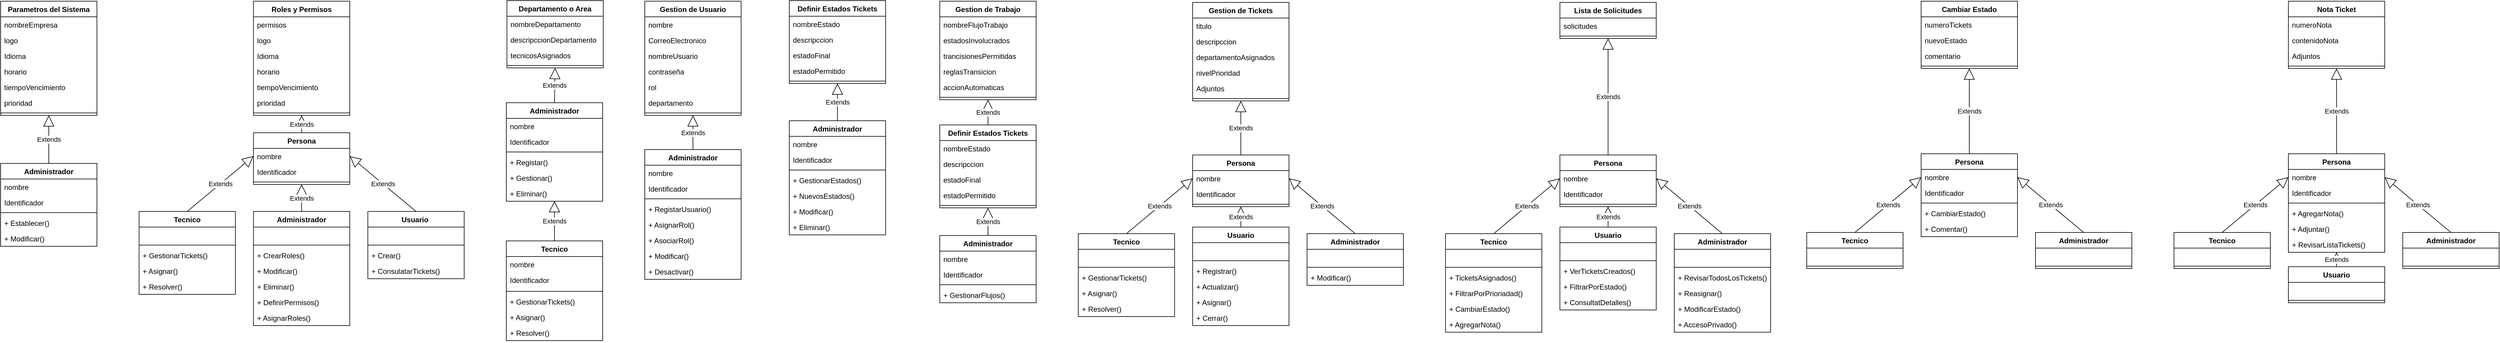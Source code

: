 <mxfile version="24.7.17">
  <diagram name="Página-1" id="_x9iGNapCZ-zkkeJMan6">
    <mxGraphModel dx="2590" dy="1515" grid="1" gridSize="10" guides="1" tooltips="1" connect="1" arrows="1" fold="1" page="1" pageScale="1" pageWidth="827" pageHeight="1169" math="0" shadow="0">
      <root>
        <mxCell id="0" />
        <mxCell id="1" parent="0" />
        <mxCell id="kgnqb2DBGd6a5PuqriNk-26" value="Parametros del Sistema" style="swimlane;fontStyle=1;align=center;verticalAlign=top;childLayout=stackLayout;horizontal=1;startSize=26;horizontalStack=0;resizeParent=1;resizeParentMax=0;resizeLast=0;collapsible=1;marginBottom=0;whiteSpace=wrap;html=1;" vertex="1" parent="1">
          <mxGeometry x="140" y="280" width="160" height="190" as="geometry" />
        </mxCell>
        <mxCell id="kgnqb2DBGd6a5PuqriNk-27" value="nombreEmpresa&lt;div&gt;&lt;br&gt;&lt;/div&gt;" style="text;strokeColor=none;fillColor=none;align=left;verticalAlign=top;spacingLeft=4;spacingRight=4;overflow=hidden;rotatable=0;points=[[0,0.5],[1,0.5]];portConstraint=eastwest;whiteSpace=wrap;html=1;" vertex="1" parent="kgnqb2DBGd6a5PuqriNk-26">
          <mxGeometry y="26" width="160" height="26" as="geometry" />
        </mxCell>
        <mxCell id="kgnqb2DBGd6a5PuqriNk-31" value="&lt;div&gt;logo&lt;/div&gt;" style="text;strokeColor=none;fillColor=none;align=left;verticalAlign=top;spacingLeft=4;spacingRight=4;overflow=hidden;rotatable=0;points=[[0,0.5],[1,0.5]];portConstraint=eastwest;whiteSpace=wrap;html=1;" vertex="1" parent="kgnqb2DBGd6a5PuqriNk-26">
          <mxGeometry y="52" width="160" height="26" as="geometry" />
        </mxCell>
        <mxCell id="kgnqb2DBGd6a5PuqriNk-32" value="&lt;div&gt;Idioma&lt;/div&gt;" style="text;strokeColor=none;fillColor=none;align=left;verticalAlign=top;spacingLeft=4;spacingRight=4;overflow=hidden;rotatable=0;points=[[0,0.5],[1,0.5]];portConstraint=eastwest;whiteSpace=wrap;html=1;" vertex="1" parent="kgnqb2DBGd6a5PuqriNk-26">
          <mxGeometry y="78" width="160" height="26" as="geometry" />
        </mxCell>
        <mxCell id="kgnqb2DBGd6a5PuqriNk-34" value="&lt;div&gt;horario&lt;/div&gt;" style="text;strokeColor=none;fillColor=none;align=left;verticalAlign=top;spacingLeft=4;spacingRight=4;overflow=hidden;rotatable=0;points=[[0,0.5],[1,0.5]];portConstraint=eastwest;whiteSpace=wrap;html=1;" vertex="1" parent="kgnqb2DBGd6a5PuqriNk-26">
          <mxGeometry y="104" width="160" height="26" as="geometry" />
        </mxCell>
        <mxCell id="kgnqb2DBGd6a5PuqriNk-33" value="&lt;div&gt;tiempoVencimiento&lt;/div&gt;" style="text;strokeColor=none;fillColor=none;align=left;verticalAlign=top;spacingLeft=4;spacingRight=4;overflow=hidden;rotatable=0;points=[[0,0.5],[1,0.5]];portConstraint=eastwest;whiteSpace=wrap;html=1;" vertex="1" parent="kgnqb2DBGd6a5PuqriNk-26">
          <mxGeometry y="130" width="160" height="26" as="geometry" />
        </mxCell>
        <mxCell id="kgnqb2DBGd6a5PuqriNk-28" value="&lt;div&gt;prioridad&lt;/div&gt;" style="text;strokeColor=none;fillColor=none;align=left;verticalAlign=top;spacingLeft=4;spacingRight=4;overflow=hidden;rotatable=0;points=[[0,0.5],[1,0.5]];portConstraint=eastwest;whiteSpace=wrap;html=1;" vertex="1" parent="kgnqb2DBGd6a5PuqriNk-26">
          <mxGeometry y="156" width="160" height="26" as="geometry" />
        </mxCell>
        <mxCell id="kgnqb2DBGd6a5PuqriNk-29" value="" style="line;strokeWidth=1;fillColor=none;align=left;verticalAlign=middle;spacingTop=-1;spacingLeft=3;spacingRight=3;rotatable=0;labelPosition=right;points=[];portConstraint=eastwest;strokeColor=inherit;" vertex="1" parent="kgnqb2DBGd6a5PuqriNk-26">
          <mxGeometry y="182" width="160" height="8" as="geometry" />
        </mxCell>
        <mxCell id="kgnqb2DBGd6a5PuqriNk-35" value="Administrador" style="swimlane;fontStyle=1;align=center;verticalAlign=top;childLayout=stackLayout;horizontal=1;startSize=26;horizontalStack=0;resizeParent=1;resizeParentMax=0;resizeLast=0;collapsible=1;marginBottom=0;whiteSpace=wrap;html=1;" vertex="1" parent="1">
          <mxGeometry x="140" y="550" width="160" height="138" as="geometry" />
        </mxCell>
        <mxCell id="kgnqb2DBGd6a5PuqriNk-36" value="nombre&lt;div&gt;&lt;br&gt;&lt;/div&gt;" style="text;strokeColor=none;fillColor=none;align=left;verticalAlign=top;spacingLeft=4;spacingRight=4;overflow=hidden;rotatable=0;points=[[0,0.5],[1,0.5]];portConstraint=eastwest;whiteSpace=wrap;html=1;" vertex="1" parent="kgnqb2DBGd6a5PuqriNk-35">
          <mxGeometry y="26" width="160" height="26" as="geometry" />
        </mxCell>
        <mxCell id="kgnqb2DBGd6a5PuqriNk-37" value="&lt;div&gt;Identificador&amp;nbsp;&lt;/div&gt;" style="text;strokeColor=none;fillColor=none;align=left;verticalAlign=top;spacingLeft=4;spacingRight=4;overflow=hidden;rotatable=0;points=[[0,0.5],[1,0.5]];portConstraint=eastwest;whiteSpace=wrap;html=1;" vertex="1" parent="kgnqb2DBGd6a5PuqriNk-35">
          <mxGeometry y="52" width="160" height="26" as="geometry" />
        </mxCell>
        <mxCell id="kgnqb2DBGd6a5PuqriNk-38" value="" style="line;strokeWidth=1;fillColor=none;align=left;verticalAlign=middle;spacingTop=-1;spacingLeft=3;spacingRight=3;rotatable=0;labelPosition=right;points=[];portConstraint=eastwest;strokeColor=inherit;" vertex="1" parent="kgnqb2DBGd6a5PuqriNk-35">
          <mxGeometry y="78" width="160" height="8" as="geometry" />
        </mxCell>
        <mxCell id="kgnqb2DBGd6a5PuqriNk-40" value="+ Establecer()" style="text;strokeColor=none;fillColor=none;align=left;verticalAlign=top;spacingLeft=4;spacingRight=4;overflow=hidden;rotatable=0;points=[[0,0.5],[1,0.5]];portConstraint=eastwest;whiteSpace=wrap;html=1;" vertex="1" parent="kgnqb2DBGd6a5PuqriNk-35">
          <mxGeometry y="86" width="160" height="26" as="geometry" />
        </mxCell>
        <mxCell id="kgnqb2DBGd6a5PuqriNk-39" value="+ Modificar()" style="text;strokeColor=none;fillColor=none;align=left;verticalAlign=top;spacingLeft=4;spacingRight=4;overflow=hidden;rotatable=0;points=[[0,0.5],[1,0.5]];portConstraint=eastwest;whiteSpace=wrap;html=1;" vertex="1" parent="kgnqb2DBGd6a5PuqriNk-35">
          <mxGeometry y="112" width="160" height="26" as="geometry" />
        </mxCell>
        <mxCell id="kgnqb2DBGd6a5PuqriNk-41" value="Extends" style="endArrow=block;endSize=16;endFill=0;html=1;rounded=0;entryX=0.5;entryY=1;entryDx=0;entryDy=0;exitX=0.5;exitY=0;exitDx=0;exitDy=0;" edge="1" parent="1" source="kgnqb2DBGd6a5PuqriNk-35" target="kgnqb2DBGd6a5PuqriNk-26">
          <mxGeometry width="160" relative="1" as="geometry">
            <mxPoint x="70" y="520" as="sourcePoint" />
            <mxPoint x="230" y="520" as="targetPoint" />
          </mxGeometry>
        </mxCell>
        <mxCell id="kgnqb2DBGd6a5PuqriNk-43" value="Roles y Permisos" style="swimlane;fontStyle=1;align=center;verticalAlign=top;childLayout=stackLayout;horizontal=1;startSize=26;horizontalStack=0;resizeParent=1;resizeParentMax=0;resizeLast=0;collapsible=1;marginBottom=0;whiteSpace=wrap;html=1;" vertex="1" parent="1">
          <mxGeometry x="560" y="280" width="160" height="190" as="geometry" />
        </mxCell>
        <mxCell id="kgnqb2DBGd6a5PuqriNk-44" value="permisos&lt;div&gt;&lt;br&gt;&lt;/div&gt;" style="text;strokeColor=none;fillColor=none;align=left;verticalAlign=top;spacingLeft=4;spacingRight=4;overflow=hidden;rotatable=0;points=[[0,0.5],[1,0.5]];portConstraint=eastwest;whiteSpace=wrap;html=1;" vertex="1" parent="kgnqb2DBGd6a5PuqriNk-43">
          <mxGeometry y="26" width="160" height="26" as="geometry" />
        </mxCell>
        <mxCell id="kgnqb2DBGd6a5PuqriNk-45" value="&lt;div&gt;logo&lt;/div&gt;" style="text;strokeColor=none;fillColor=none;align=left;verticalAlign=top;spacingLeft=4;spacingRight=4;overflow=hidden;rotatable=0;points=[[0,0.5],[1,0.5]];portConstraint=eastwest;whiteSpace=wrap;html=1;" vertex="1" parent="kgnqb2DBGd6a5PuqriNk-43">
          <mxGeometry y="52" width="160" height="26" as="geometry" />
        </mxCell>
        <mxCell id="kgnqb2DBGd6a5PuqriNk-46" value="&lt;div&gt;Idioma&lt;/div&gt;" style="text;strokeColor=none;fillColor=none;align=left;verticalAlign=top;spacingLeft=4;spacingRight=4;overflow=hidden;rotatable=0;points=[[0,0.5],[1,0.5]];portConstraint=eastwest;whiteSpace=wrap;html=1;" vertex="1" parent="kgnqb2DBGd6a5PuqriNk-43">
          <mxGeometry y="78" width="160" height="26" as="geometry" />
        </mxCell>
        <mxCell id="kgnqb2DBGd6a5PuqriNk-47" value="&lt;div&gt;horario&lt;/div&gt;" style="text;strokeColor=none;fillColor=none;align=left;verticalAlign=top;spacingLeft=4;spacingRight=4;overflow=hidden;rotatable=0;points=[[0,0.5],[1,0.5]];portConstraint=eastwest;whiteSpace=wrap;html=1;" vertex="1" parent="kgnqb2DBGd6a5PuqriNk-43">
          <mxGeometry y="104" width="160" height="26" as="geometry" />
        </mxCell>
        <mxCell id="kgnqb2DBGd6a5PuqriNk-48" value="&lt;div&gt;tiempoVencimiento&lt;/div&gt;" style="text;strokeColor=none;fillColor=none;align=left;verticalAlign=top;spacingLeft=4;spacingRight=4;overflow=hidden;rotatable=0;points=[[0,0.5],[1,0.5]];portConstraint=eastwest;whiteSpace=wrap;html=1;" vertex="1" parent="kgnqb2DBGd6a5PuqriNk-43">
          <mxGeometry y="130" width="160" height="26" as="geometry" />
        </mxCell>
        <mxCell id="kgnqb2DBGd6a5PuqriNk-49" value="&lt;div&gt;prioridad&lt;/div&gt;" style="text;strokeColor=none;fillColor=none;align=left;verticalAlign=top;spacingLeft=4;spacingRight=4;overflow=hidden;rotatable=0;points=[[0,0.5],[1,0.5]];portConstraint=eastwest;whiteSpace=wrap;html=1;" vertex="1" parent="kgnqb2DBGd6a5PuqriNk-43">
          <mxGeometry y="156" width="160" height="26" as="geometry" />
        </mxCell>
        <mxCell id="kgnqb2DBGd6a5PuqriNk-50" value="" style="line;strokeWidth=1;fillColor=none;align=left;verticalAlign=middle;spacingTop=-1;spacingLeft=3;spacingRight=3;rotatable=0;labelPosition=right;points=[];portConstraint=eastwest;strokeColor=inherit;" vertex="1" parent="kgnqb2DBGd6a5PuqriNk-43">
          <mxGeometry y="182" width="160" height="8" as="geometry" />
        </mxCell>
        <mxCell id="kgnqb2DBGd6a5PuqriNk-51" value="Administrador" style="swimlane;fontStyle=1;align=center;verticalAlign=top;childLayout=stackLayout;horizontal=1;startSize=26;horizontalStack=0;resizeParent=1;resizeParentMax=0;resizeLast=0;collapsible=1;marginBottom=0;whiteSpace=wrap;html=1;" vertex="1" parent="1">
          <mxGeometry x="560" y="630" width="160" height="190" as="geometry" />
        </mxCell>
        <mxCell id="kgnqb2DBGd6a5PuqriNk-52" value="&lt;div&gt;&lt;br&gt;&lt;/div&gt;" style="text;strokeColor=none;fillColor=none;align=left;verticalAlign=top;spacingLeft=4;spacingRight=4;overflow=hidden;rotatable=0;points=[[0,0.5],[1,0.5]];portConstraint=eastwest;whiteSpace=wrap;html=1;" vertex="1" parent="kgnqb2DBGd6a5PuqriNk-51">
          <mxGeometry y="26" width="160" height="26" as="geometry" />
        </mxCell>
        <mxCell id="kgnqb2DBGd6a5PuqriNk-54" value="" style="line;strokeWidth=1;fillColor=none;align=left;verticalAlign=middle;spacingTop=-1;spacingLeft=3;spacingRight=3;rotatable=0;labelPosition=right;points=[];portConstraint=eastwest;strokeColor=inherit;" vertex="1" parent="kgnqb2DBGd6a5PuqriNk-51">
          <mxGeometry y="52" width="160" height="8" as="geometry" />
        </mxCell>
        <mxCell id="kgnqb2DBGd6a5PuqriNk-55" value="+ CrearRoles()" style="text;strokeColor=none;fillColor=none;align=left;verticalAlign=top;spacingLeft=4;spacingRight=4;overflow=hidden;rotatable=0;points=[[0,0.5],[1,0.5]];portConstraint=eastwest;whiteSpace=wrap;html=1;" vertex="1" parent="kgnqb2DBGd6a5PuqriNk-51">
          <mxGeometry y="60" width="160" height="26" as="geometry" />
        </mxCell>
        <mxCell id="kgnqb2DBGd6a5PuqriNk-56" value="+ Modificar()" style="text;strokeColor=none;fillColor=none;align=left;verticalAlign=top;spacingLeft=4;spacingRight=4;overflow=hidden;rotatable=0;points=[[0,0.5],[1,0.5]];portConstraint=eastwest;whiteSpace=wrap;html=1;" vertex="1" parent="kgnqb2DBGd6a5PuqriNk-51">
          <mxGeometry y="86" width="160" height="26" as="geometry" />
        </mxCell>
        <mxCell id="kgnqb2DBGd6a5PuqriNk-70" value="+ Eliminar()" style="text;strokeColor=none;fillColor=none;align=left;verticalAlign=top;spacingLeft=4;spacingRight=4;overflow=hidden;rotatable=0;points=[[0,0.5],[1,0.5]];portConstraint=eastwest;whiteSpace=wrap;html=1;" vertex="1" parent="kgnqb2DBGd6a5PuqriNk-51">
          <mxGeometry y="112" width="160" height="26" as="geometry" />
        </mxCell>
        <mxCell id="kgnqb2DBGd6a5PuqriNk-71" value="+ DefinirPermisos()" style="text;strokeColor=none;fillColor=none;align=left;verticalAlign=top;spacingLeft=4;spacingRight=4;overflow=hidden;rotatable=0;points=[[0,0.5],[1,0.5]];portConstraint=eastwest;whiteSpace=wrap;html=1;" vertex="1" parent="kgnqb2DBGd6a5PuqriNk-51">
          <mxGeometry y="138" width="160" height="26" as="geometry" />
        </mxCell>
        <mxCell id="kgnqb2DBGd6a5PuqriNk-69" value="+ AsignarRoles()" style="text;strokeColor=none;fillColor=none;align=left;verticalAlign=top;spacingLeft=4;spacingRight=4;overflow=hidden;rotatable=0;points=[[0,0.5],[1,0.5]];portConstraint=eastwest;whiteSpace=wrap;html=1;" vertex="1" parent="kgnqb2DBGd6a5PuqriNk-51">
          <mxGeometry y="164" width="160" height="26" as="geometry" />
        </mxCell>
        <mxCell id="kgnqb2DBGd6a5PuqriNk-59" value="Usuario&amp;nbsp;" style="swimlane;fontStyle=1;align=center;verticalAlign=top;childLayout=stackLayout;horizontal=1;startSize=26;horizontalStack=0;resizeParent=1;resizeParentMax=0;resizeLast=0;collapsible=1;marginBottom=0;whiteSpace=wrap;html=1;" vertex="1" parent="1">
          <mxGeometry x="750" y="630" width="160" height="112" as="geometry" />
        </mxCell>
        <mxCell id="kgnqb2DBGd6a5PuqriNk-60" value="&lt;div&gt;&lt;br&gt;&lt;/div&gt;" style="text;strokeColor=none;fillColor=none;align=left;verticalAlign=top;spacingLeft=4;spacingRight=4;overflow=hidden;rotatable=0;points=[[0,0.5],[1,0.5]];portConstraint=eastwest;whiteSpace=wrap;html=1;" vertex="1" parent="kgnqb2DBGd6a5PuqriNk-59">
          <mxGeometry y="26" width="160" height="26" as="geometry" />
        </mxCell>
        <mxCell id="kgnqb2DBGd6a5PuqriNk-62" value="" style="line;strokeWidth=1;fillColor=none;align=left;verticalAlign=middle;spacingTop=-1;spacingLeft=3;spacingRight=3;rotatable=0;labelPosition=right;points=[];portConstraint=eastwest;strokeColor=inherit;" vertex="1" parent="kgnqb2DBGd6a5PuqriNk-59">
          <mxGeometry y="52" width="160" height="8" as="geometry" />
        </mxCell>
        <mxCell id="kgnqb2DBGd6a5PuqriNk-79" value="+ Crear()" style="text;strokeColor=none;fillColor=none;align=left;verticalAlign=top;spacingLeft=4;spacingRight=4;overflow=hidden;rotatable=0;points=[[0,0.5],[1,0.5]];portConstraint=eastwest;whiteSpace=wrap;html=1;" vertex="1" parent="kgnqb2DBGd6a5PuqriNk-59">
          <mxGeometry y="60" width="160" height="26" as="geometry" />
        </mxCell>
        <mxCell id="kgnqb2DBGd6a5PuqriNk-63" value="+ ConsulatarTickets()" style="text;strokeColor=none;fillColor=none;align=left;verticalAlign=top;spacingLeft=4;spacingRight=4;overflow=hidden;rotatable=0;points=[[0,0.5],[1,0.5]];portConstraint=eastwest;whiteSpace=wrap;html=1;" vertex="1" parent="kgnqb2DBGd6a5PuqriNk-59">
          <mxGeometry y="86" width="160" height="26" as="geometry" />
        </mxCell>
        <mxCell id="kgnqb2DBGd6a5PuqriNk-64" value="Tecnico" style="swimlane;fontStyle=1;align=center;verticalAlign=top;childLayout=stackLayout;horizontal=1;startSize=26;horizontalStack=0;resizeParent=1;resizeParentMax=0;resizeLast=0;collapsible=1;marginBottom=0;whiteSpace=wrap;html=1;" vertex="1" parent="1">
          <mxGeometry x="370" y="630" width="160" height="138" as="geometry" />
        </mxCell>
        <mxCell id="kgnqb2DBGd6a5PuqriNk-65" value="&lt;div&gt;&lt;br&gt;&lt;/div&gt;" style="text;strokeColor=none;fillColor=none;align=left;verticalAlign=top;spacingLeft=4;spacingRight=4;overflow=hidden;rotatable=0;points=[[0,0.5],[1,0.5]];portConstraint=eastwest;whiteSpace=wrap;html=1;" vertex="1" parent="kgnqb2DBGd6a5PuqriNk-64">
          <mxGeometry y="26" width="160" height="26" as="geometry" />
        </mxCell>
        <mxCell id="kgnqb2DBGd6a5PuqriNk-67" value="" style="line;strokeWidth=1;fillColor=none;align=left;verticalAlign=middle;spacingTop=-1;spacingLeft=3;spacingRight=3;rotatable=0;labelPosition=right;points=[];portConstraint=eastwest;strokeColor=inherit;" vertex="1" parent="kgnqb2DBGd6a5PuqriNk-64">
          <mxGeometry y="52" width="160" height="8" as="geometry" />
        </mxCell>
        <mxCell id="kgnqb2DBGd6a5PuqriNk-68" value="+ GestionarTickets()" style="text;strokeColor=none;fillColor=none;align=left;verticalAlign=top;spacingLeft=4;spacingRight=4;overflow=hidden;rotatable=0;points=[[0,0.5],[1,0.5]];portConstraint=eastwest;whiteSpace=wrap;html=1;" vertex="1" parent="kgnqb2DBGd6a5PuqriNk-64">
          <mxGeometry y="60" width="160" height="26" as="geometry" />
        </mxCell>
        <mxCell id="kgnqb2DBGd6a5PuqriNk-78" value="+ Asignar()" style="text;strokeColor=none;fillColor=none;align=left;verticalAlign=top;spacingLeft=4;spacingRight=4;overflow=hidden;rotatable=0;points=[[0,0.5],[1,0.5]];portConstraint=eastwest;whiteSpace=wrap;html=1;" vertex="1" parent="kgnqb2DBGd6a5PuqriNk-64">
          <mxGeometry y="86" width="160" height="26" as="geometry" />
        </mxCell>
        <mxCell id="kgnqb2DBGd6a5PuqriNk-77" value="+ Resolver()" style="text;strokeColor=none;fillColor=none;align=left;verticalAlign=top;spacingLeft=4;spacingRight=4;overflow=hidden;rotatable=0;points=[[0,0.5],[1,0.5]];portConstraint=eastwest;whiteSpace=wrap;html=1;" vertex="1" parent="kgnqb2DBGd6a5PuqriNk-64">
          <mxGeometry y="112" width="160" height="26" as="geometry" />
        </mxCell>
        <mxCell id="kgnqb2DBGd6a5PuqriNk-72" value="Persona" style="swimlane;fontStyle=1;align=center;verticalAlign=top;childLayout=stackLayout;horizontal=1;startSize=26;horizontalStack=0;resizeParent=1;resizeParentMax=0;resizeLast=0;collapsible=1;marginBottom=0;whiteSpace=wrap;html=1;" vertex="1" parent="1">
          <mxGeometry x="560" y="499" width="160" height="86" as="geometry" />
        </mxCell>
        <mxCell id="kgnqb2DBGd6a5PuqriNk-73" value="nombre&lt;div&gt;&lt;br&gt;&lt;/div&gt;" style="text;strokeColor=none;fillColor=none;align=left;verticalAlign=top;spacingLeft=4;spacingRight=4;overflow=hidden;rotatable=0;points=[[0,0.5],[1,0.5]];portConstraint=eastwest;whiteSpace=wrap;html=1;" vertex="1" parent="kgnqb2DBGd6a5PuqriNk-72">
          <mxGeometry y="26" width="160" height="26" as="geometry" />
        </mxCell>
        <mxCell id="kgnqb2DBGd6a5PuqriNk-74" value="&lt;div&gt;Identificador&amp;nbsp;&lt;/div&gt;" style="text;strokeColor=none;fillColor=none;align=left;verticalAlign=top;spacingLeft=4;spacingRight=4;overflow=hidden;rotatable=0;points=[[0,0.5],[1,0.5]];portConstraint=eastwest;whiteSpace=wrap;html=1;" vertex="1" parent="kgnqb2DBGd6a5PuqriNk-72">
          <mxGeometry y="52" width="160" height="26" as="geometry" />
        </mxCell>
        <mxCell id="kgnqb2DBGd6a5PuqriNk-75" value="" style="line;strokeWidth=1;fillColor=none;align=left;verticalAlign=middle;spacingTop=-1;spacingLeft=3;spacingRight=3;rotatable=0;labelPosition=right;points=[];portConstraint=eastwest;strokeColor=inherit;" vertex="1" parent="kgnqb2DBGd6a5PuqriNk-72">
          <mxGeometry y="78" width="160" height="8" as="geometry" />
        </mxCell>
        <mxCell id="kgnqb2DBGd6a5PuqriNk-82" value="Extends" style="endArrow=block;endSize=16;endFill=0;html=1;rounded=0;entryX=0.5;entryY=1;entryDx=0;entryDy=0;exitX=0.5;exitY=0;exitDx=0;exitDy=0;" edge="1" parent="1" source="kgnqb2DBGd6a5PuqriNk-51" target="kgnqb2DBGd6a5PuqriNk-72">
          <mxGeometry width="160" relative="1" as="geometry">
            <mxPoint x="480" y="550" as="sourcePoint" />
            <mxPoint x="480" y="470" as="targetPoint" />
          </mxGeometry>
        </mxCell>
        <mxCell id="kgnqb2DBGd6a5PuqriNk-83" value="Extends" style="endArrow=block;endSize=16;endFill=0;html=1;rounded=0;entryX=1;entryY=0.5;entryDx=0;entryDy=0;exitX=0.5;exitY=0;exitDx=0;exitDy=0;" edge="1" parent="1" source="kgnqb2DBGd6a5PuqriNk-59" target="kgnqb2DBGd6a5PuqriNk-73">
          <mxGeometry width="160" relative="1" as="geometry">
            <mxPoint x="810" y="590" as="sourcePoint" />
            <mxPoint x="810" y="510" as="targetPoint" />
          </mxGeometry>
        </mxCell>
        <mxCell id="kgnqb2DBGd6a5PuqriNk-84" value="Extends" style="endArrow=block;endSize=16;endFill=0;html=1;rounded=0;entryX=0;entryY=0.5;entryDx=0;entryDy=0;exitX=0.5;exitY=0;exitDx=0;exitDy=0;" edge="1" parent="1" source="kgnqb2DBGd6a5PuqriNk-64" target="kgnqb2DBGd6a5PuqriNk-73">
          <mxGeometry width="160" relative="1" as="geometry">
            <mxPoint x="440" y="610" as="sourcePoint" />
            <mxPoint x="440" y="530" as="targetPoint" />
          </mxGeometry>
        </mxCell>
        <mxCell id="kgnqb2DBGd6a5PuqriNk-85" value="Extends" style="endArrow=block;endSize=16;endFill=0;html=1;rounded=0;exitX=0.5;exitY=0;exitDx=0;exitDy=0;entryX=0.5;entryY=1;entryDx=0;entryDy=0;" edge="1" parent="1" source="kgnqb2DBGd6a5PuqriNk-72" target="kgnqb2DBGd6a5PuqriNk-43">
          <mxGeometry width="160" relative="1" as="geometry">
            <mxPoint x="480" y="490" as="sourcePoint" />
            <mxPoint x="670" y="480" as="targetPoint" />
          </mxGeometry>
        </mxCell>
        <mxCell id="kgnqb2DBGd6a5PuqriNk-86" value="Departamento o Area" style="swimlane;fontStyle=1;align=center;verticalAlign=top;childLayout=stackLayout;horizontal=1;startSize=26;horizontalStack=0;resizeParent=1;resizeParentMax=0;resizeLast=0;collapsible=1;marginBottom=0;whiteSpace=wrap;html=1;" vertex="1" parent="1">
          <mxGeometry x="981" y="279" width="160" height="112" as="geometry" />
        </mxCell>
        <mxCell id="kgnqb2DBGd6a5PuqriNk-87" value="&lt;div&gt;nombreDepartamento&lt;/div&gt;" style="text;strokeColor=none;fillColor=none;align=left;verticalAlign=top;spacingLeft=4;spacingRight=4;overflow=hidden;rotatable=0;points=[[0,0.5],[1,0.5]];portConstraint=eastwest;whiteSpace=wrap;html=1;" vertex="1" parent="kgnqb2DBGd6a5PuqriNk-86">
          <mxGeometry y="26" width="160" height="26" as="geometry" />
        </mxCell>
        <mxCell id="kgnqb2DBGd6a5PuqriNk-88" value="descripccionDepartamento" style="text;strokeColor=none;fillColor=none;align=left;verticalAlign=top;spacingLeft=4;spacingRight=4;overflow=hidden;rotatable=0;points=[[0,0.5],[1,0.5]];portConstraint=eastwest;whiteSpace=wrap;html=1;" vertex="1" parent="kgnqb2DBGd6a5PuqriNk-86">
          <mxGeometry y="52" width="160" height="26" as="geometry" />
        </mxCell>
        <mxCell id="kgnqb2DBGd6a5PuqriNk-89" value="tecnicosAsignados" style="text;strokeColor=none;fillColor=none;align=left;verticalAlign=top;spacingLeft=4;spacingRight=4;overflow=hidden;rotatable=0;points=[[0,0.5],[1,0.5]];portConstraint=eastwest;whiteSpace=wrap;html=1;" vertex="1" parent="kgnqb2DBGd6a5PuqriNk-86">
          <mxGeometry y="78" width="160" height="26" as="geometry" />
        </mxCell>
        <mxCell id="kgnqb2DBGd6a5PuqriNk-93" value="" style="line;strokeWidth=1;fillColor=none;align=left;verticalAlign=middle;spacingTop=-1;spacingLeft=3;spacingRight=3;rotatable=0;labelPosition=right;points=[];portConstraint=eastwest;strokeColor=inherit;" vertex="1" parent="kgnqb2DBGd6a5PuqriNk-86">
          <mxGeometry y="104" width="160" height="8" as="geometry" />
        </mxCell>
        <mxCell id="kgnqb2DBGd6a5PuqriNk-94" value="Tecnico" style="swimlane;fontStyle=1;align=center;verticalAlign=top;childLayout=stackLayout;horizontal=1;startSize=26;horizontalStack=0;resizeParent=1;resizeParentMax=0;resizeLast=0;collapsible=1;marginBottom=0;whiteSpace=wrap;html=1;" vertex="1" parent="1">
          <mxGeometry x="980" y="679" width="160" height="166" as="geometry" />
        </mxCell>
        <mxCell id="kgnqb2DBGd6a5PuqriNk-115" value="nombre&lt;div&gt;&lt;br&gt;&lt;/div&gt;" style="text;strokeColor=none;fillColor=none;align=left;verticalAlign=top;spacingLeft=4;spacingRight=4;overflow=hidden;rotatable=0;points=[[0,0.5],[1,0.5]];portConstraint=eastwest;whiteSpace=wrap;html=1;" vertex="1" parent="kgnqb2DBGd6a5PuqriNk-94">
          <mxGeometry y="26" width="160" height="26" as="geometry" />
        </mxCell>
        <mxCell id="kgnqb2DBGd6a5PuqriNk-116" value="&lt;div&gt;Identificador&amp;nbsp;&lt;/div&gt;" style="text;strokeColor=none;fillColor=none;align=left;verticalAlign=top;spacingLeft=4;spacingRight=4;overflow=hidden;rotatable=0;points=[[0,0.5],[1,0.5]];portConstraint=eastwest;whiteSpace=wrap;html=1;" vertex="1" parent="kgnqb2DBGd6a5PuqriNk-94">
          <mxGeometry y="52" width="160" height="28" as="geometry" />
        </mxCell>
        <mxCell id="kgnqb2DBGd6a5PuqriNk-96" value="" style="line;strokeWidth=1;fillColor=none;align=left;verticalAlign=middle;spacingTop=-1;spacingLeft=3;spacingRight=3;rotatable=0;labelPosition=right;points=[];portConstraint=eastwest;strokeColor=inherit;" vertex="1" parent="kgnqb2DBGd6a5PuqriNk-94">
          <mxGeometry y="80" width="160" height="8" as="geometry" />
        </mxCell>
        <mxCell id="kgnqb2DBGd6a5PuqriNk-97" value="+ GestionarTickets()" style="text;strokeColor=none;fillColor=none;align=left;verticalAlign=top;spacingLeft=4;spacingRight=4;overflow=hidden;rotatable=0;points=[[0,0.5],[1,0.5]];portConstraint=eastwest;whiteSpace=wrap;html=1;" vertex="1" parent="kgnqb2DBGd6a5PuqriNk-94">
          <mxGeometry y="88" width="160" height="26" as="geometry" />
        </mxCell>
        <mxCell id="kgnqb2DBGd6a5PuqriNk-98" value="+ Asignar()" style="text;strokeColor=none;fillColor=none;align=left;verticalAlign=top;spacingLeft=4;spacingRight=4;overflow=hidden;rotatable=0;points=[[0,0.5],[1,0.5]];portConstraint=eastwest;whiteSpace=wrap;html=1;" vertex="1" parent="kgnqb2DBGd6a5PuqriNk-94">
          <mxGeometry y="114" width="160" height="26" as="geometry" />
        </mxCell>
        <mxCell id="kgnqb2DBGd6a5PuqriNk-99" value="+ Resolver()" style="text;strokeColor=none;fillColor=none;align=left;verticalAlign=top;spacingLeft=4;spacingRight=4;overflow=hidden;rotatable=0;points=[[0,0.5],[1,0.5]];portConstraint=eastwest;whiteSpace=wrap;html=1;" vertex="1" parent="kgnqb2DBGd6a5PuqriNk-94">
          <mxGeometry y="140" width="160" height="26" as="geometry" />
        </mxCell>
        <mxCell id="kgnqb2DBGd6a5PuqriNk-104" value="Administrador" style="swimlane;fontStyle=1;align=center;verticalAlign=top;childLayout=stackLayout;horizontal=1;startSize=26;horizontalStack=0;resizeParent=1;resizeParentMax=0;resizeLast=0;collapsible=1;marginBottom=0;whiteSpace=wrap;html=1;" vertex="1" parent="1">
          <mxGeometry x="980" y="449" width="160" height="164" as="geometry" />
        </mxCell>
        <mxCell id="kgnqb2DBGd6a5PuqriNk-113" value="nombre&lt;div&gt;&lt;br&gt;&lt;/div&gt;" style="text;strokeColor=none;fillColor=none;align=left;verticalAlign=top;spacingLeft=4;spacingRight=4;overflow=hidden;rotatable=0;points=[[0,0.5],[1,0.5]];portConstraint=eastwest;whiteSpace=wrap;html=1;" vertex="1" parent="kgnqb2DBGd6a5PuqriNk-104">
          <mxGeometry y="26" width="160" height="26" as="geometry" />
        </mxCell>
        <mxCell id="kgnqb2DBGd6a5PuqriNk-114" value="&lt;div&gt;Identificador&amp;nbsp;&lt;/div&gt;" style="text;strokeColor=none;fillColor=none;align=left;verticalAlign=top;spacingLeft=4;spacingRight=4;overflow=hidden;rotatable=0;points=[[0,0.5],[1,0.5]];portConstraint=eastwest;whiteSpace=wrap;html=1;" vertex="1" parent="kgnqb2DBGd6a5PuqriNk-104">
          <mxGeometry y="52" width="160" height="26" as="geometry" />
        </mxCell>
        <mxCell id="kgnqb2DBGd6a5PuqriNk-106" value="" style="line;strokeWidth=1;fillColor=none;align=left;verticalAlign=middle;spacingTop=-1;spacingLeft=3;spacingRight=3;rotatable=0;labelPosition=right;points=[];portConstraint=eastwest;strokeColor=inherit;" vertex="1" parent="kgnqb2DBGd6a5PuqriNk-104">
          <mxGeometry y="78" width="160" height="8" as="geometry" />
        </mxCell>
        <mxCell id="kgnqb2DBGd6a5PuqriNk-107" value="+ Registar()" style="text;strokeColor=none;fillColor=none;align=left;verticalAlign=top;spacingLeft=4;spacingRight=4;overflow=hidden;rotatable=0;points=[[0,0.5],[1,0.5]];portConstraint=eastwest;whiteSpace=wrap;html=1;" vertex="1" parent="kgnqb2DBGd6a5PuqriNk-104">
          <mxGeometry y="86" width="160" height="26" as="geometry" />
        </mxCell>
        <mxCell id="kgnqb2DBGd6a5PuqriNk-108" value="+ Gestionar()" style="text;strokeColor=none;fillColor=none;align=left;verticalAlign=top;spacingLeft=4;spacingRight=4;overflow=hidden;rotatable=0;points=[[0,0.5],[1,0.5]];portConstraint=eastwest;whiteSpace=wrap;html=1;" vertex="1" parent="kgnqb2DBGd6a5PuqriNk-104">
          <mxGeometry y="112" width="160" height="26" as="geometry" />
        </mxCell>
        <mxCell id="kgnqb2DBGd6a5PuqriNk-109" value="+ Eliminar()" style="text;strokeColor=none;fillColor=none;align=left;verticalAlign=top;spacingLeft=4;spacingRight=4;overflow=hidden;rotatable=0;points=[[0,0.5],[1,0.5]];portConstraint=eastwest;whiteSpace=wrap;html=1;" vertex="1" parent="kgnqb2DBGd6a5PuqriNk-104">
          <mxGeometry y="138" width="160" height="26" as="geometry" />
        </mxCell>
        <mxCell id="kgnqb2DBGd6a5PuqriNk-112" value="Extends" style="endArrow=block;endSize=16;endFill=0;html=1;rounded=0;exitX=0.5;exitY=0;exitDx=0;exitDy=0;entryX=0.5;entryY=0.991;entryDx=0;entryDy=0;entryPerimeter=0;" edge="1" parent="1" source="kgnqb2DBGd6a5PuqriNk-94" target="kgnqb2DBGd6a5PuqriNk-109">
          <mxGeometry width="160" relative="1" as="geometry">
            <mxPoint x="850" y="519" as="sourcePoint" />
            <mxPoint x="1060" y="619" as="targetPoint" />
            <mxPoint as="offset" />
          </mxGeometry>
        </mxCell>
        <mxCell id="kgnqb2DBGd6a5PuqriNk-117" value="Extends" style="endArrow=block;endSize=16;endFill=0;html=1;rounded=0;exitX=0.5;exitY=0;exitDx=0;exitDy=0;entryX=0.5;entryY=1;entryDx=0;entryDy=0;" edge="1" parent="1" source="kgnqb2DBGd6a5PuqriNk-104" target="kgnqb2DBGd6a5PuqriNk-86">
          <mxGeometry width="160" relative="1" as="geometry">
            <mxPoint x="910" y="469" as="sourcePoint" />
            <mxPoint x="910" y="399" as="targetPoint" />
            <mxPoint as="offset" />
          </mxGeometry>
        </mxCell>
        <mxCell id="kgnqb2DBGd6a5PuqriNk-118" value="Gestion de Usuario" style="swimlane;fontStyle=1;align=center;verticalAlign=top;childLayout=stackLayout;horizontal=1;startSize=26;horizontalStack=0;resizeParent=1;resizeParentMax=0;resizeLast=0;collapsible=1;marginBottom=0;whiteSpace=wrap;html=1;" vertex="1" parent="1">
          <mxGeometry x="1210" y="280" width="160" height="190" as="geometry" />
        </mxCell>
        <mxCell id="kgnqb2DBGd6a5PuqriNk-119" value="&lt;div&gt;nombre&lt;/div&gt;" style="text;strokeColor=none;fillColor=none;align=left;verticalAlign=top;spacingLeft=4;spacingRight=4;overflow=hidden;rotatable=0;points=[[0,0.5],[1,0.5]];portConstraint=eastwest;whiteSpace=wrap;html=1;" vertex="1" parent="kgnqb2DBGd6a5PuqriNk-118">
          <mxGeometry y="26" width="160" height="26" as="geometry" />
        </mxCell>
        <mxCell id="kgnqb2DBGd6a5PuqriNk-120" value="CorreoElectronico" style="text;strokeColor=none;fillColor=none;align=left;verticalAlign=top;spacingLeft=4;spacingRight=4;overflow=hidden;rotatable=0;points=[[0,0.5],[1,0.5]];portConstraint=eastwest;whiteSpace=wrap;html=1;" vertex="1" parent="kgnqb2DBGd6a5PuqriNk-118">
          <mxGeometry y="52" width="160" height="26" as="geometry" />
        </mxCell>
        <mxCell id="kgnqb2DBGd6a5PuqriNk-121" value="nombreUsuario" style="text;strokeColor=none;fillColor=none;align=left;verticalAlign=top;spacingLeft=4;spacingRight=4;overflow=hidden;rotatable=0;points=[[0,0.5],[1,0.5]];portConstraint=eastwest;whiteSpace=wrap;html=1;" vertex="1" parent="kgnqb2DBGd6a5PuqriNk-118">
          <mxGeometry y="78" width="160" height="26" as="geometry" />
        </mxCell>
        <mxCell id="kgnqb2DBGd6a5PuqriNk-123" value="contraseña" style="text;strokeColor=none;fillColor=none;align=left;verticalAlign=top;spacingLeft=4;spacingRight=4;overflow=hidden;rotatable=0;points=[[0,0.5],[1,0.5]];portConstraint=eastwest;whiteSpace=wrap;html=1;" vertex="1" parent="kgnqb2DBGd6a5PuqriNk-118">
          <mxGeometry y="104" width="160" height="26" as="geometry" />
        </mxCell>
        <mxCell id="kgnqb2DBGd6a5PuqriNk-124" value="rol" style="text;strokeColor=none;fillColor=none;align=left;verticalAlign=top;spacingLeft=4;spacingRight=4;overflow=hidden;rotatable=0;points=[[0,0.5],[1,0.5]];portConstraint=eastwest;whiteSpace=wrap;html=1;" vertex="1" parent="kgnqb2DBGd6a5PuqriNk-118">
          <mxGeometry y="130" width="160" height="26" as="geometry" />
        </mxCell>
        <mxCell id="kgnqb2DBGd6a5PuqriNk-125" value="departamento" style="text;strokeColor=none;fillColor=none;align=left;verticalAlign=top;spacingLeft=4;spacingRight=4;overflow=hidden;rotatable=0;points=[[0,0.5],[1,0.5]];portConstraint=eastwest;whiteSpace=wrap;html=1;" vertex="1" parent="kgnqb2DBGd6a5PuqriNk-118">
          <mxGeometry y="156" width="160" height="26" as="geometry" />
        </mxCell>
        <mxCell id="kgnqb2DBGd6a5PuqriNk-122" value="" style="line;strokeWidth=1;fillColor=none;align=left;verticalAlign=middle;spacingTop=-1;spacingLeft=3;spacingRight=3;rotatable=0;labelPosition=right;points=[];portConstraint=eastwest;strokeColor=inherit;" vertex="1" parent="kgnqb2DBGd6a5PuqriNk-118">
          <mxGeometry y="182" width="160" height="8" as="geometry" />
        </mxCell>
        <mxCell id="kgnqb2DBGd6a5PuqriNk-126" value="Administrador" style="swimlane;fontStyle=1;align=center;verticalAlign=top;childLayout=stackLayout;horizontal=1;startSize=26;horizontalStack=0;resizeParent=1;resizeParentMax=0;resizeLast=0;collapsible=1;marginBottom=0;whiteSpace=wrap;html=1;" vertex="1" parent="1">
          <mxGeometry x="1210" y="527" width="160" height="216" as="geometry" />
        </mxCell>
        <mxCell id="kgnqb2DBGd6a5PuqriNk-127" value="nombre&lt;div&gt;&lt;br&gt;&lt;/div&gt;" style="text;strokeColor=none;fillColor=none;align=left;verticalAlign=top;spacingLeft=4;spacingRight=4;overflow=hidden;rotatable=0;points=[[0,0.5],[1,0.5]];portConstraint=eastwest;whiteSpace=wrap;html=1;" vertex="1" parent="kgnqb2DBGd6a5PuqriNk-126">
          <mxGeometry y="26" width="160" height="26" as="geometry" />
        </mxCell>
        <mxCell id="kgnqb2DBGd6a5PuqriNk-128" value="&lt;div&gt;Identificador&amp;nbsp;&lt;/div&gt;" style="text;strokeColor=none;fillColor=none;align=left;verticalAlign=top;spacingLeft=4;spacingRight=4;overflow=hidden;rotatable=0;points=[[0,0.5],[1,0.5]];portConstraint=eastwest;whiteSpace=wrap;html=1;" vertex="1" parent="kgnqb2DBGd6a5PuqriNk-126">
          <mxGeometry y="52" width="160" height="26" as="geometry" />
        </mxCell>
        <mxCell id="kgnqb2DBGd6a5PuqriNk-129" value="" style="line;strokeWidth=1;fillColor=none;align=left;verticalAlign=middle;spacingTop=-1;spacingLeft=3;spacingRight=3;rotatable=0;labelPosition=right;points=[];portConstraint=eastwest;strokeColor=inherit;" vertex="1" parent="kgnqb2DBGd6a5PuqriNk-126">
          <mxGeometry y="78" width="160" height="8" as="geometry" />
        </mxCell>
        <mxCell id="kgnqb2DBGd6a5PuqriNk-130" value="+ RegistarUsuario()" style="text;strokeColor=none;fillColor=none;align=left;verticalAlign=top;spacingLeft=4;spacingRight=4;overflow=hidden;rotatable=0;points=[[0,0.5],[1,0.5]];portConstraint=eastwest;whiteSpace=wrap;html=1;" vertex="1" parent="kgnqb2DBGd6a5PuqriNk-126">
          <mxGeometry y="86" width="160" height="26" as="geometry" />
        </mxCell>
        <mxCell id="kgnqb2DBGd6a5PuqriNk-131" value="+ AsignarRol()" style="text;strokeColor=none;fillColor=none;align=left;verticalAlign=top;spacingLeft=4;spacingRight=4;overflow=hidden;rotatable=0;points=[[0,0.5],[1,0.5]];portConstraint=eastwest;whiteSpace=wrap;html=1;" vertex="1" parent="kgnqb2DBGd6a5PuqriNk-126">
          <mxGeometry y="112" width="160" height="26" as="geometry" />
        </mxCell>
        <mxCell id="kgnqb2DBGd6a5PuqriNk-132" value="+ AsociarRol()" style="text;strokeColor=none;fillColor=none;align=left;verticalAlign=top;spacingLeft=4;spacingRight=4;overflow=hidden;rotatable=0;points=[[0,0.5],[1,0.5]];portConstraint=eastwest;whiteSpace=wrap;html=1;" vertex="1" parent="kgnqb2DBGd6a5PuqriNk-126">
          <mxGeometry y="138" width="160" height="26" as="geometry" />
        </mxCell>
        <mxCell id="kgnqb2DBGd6a5PuqriNk-133" value="+ Modificar()" style="text;strokeColor=none;fillColor=none;align=left;verticalAlign=top;spacingLeft=4;spacingRight=4;overflow=hidden;rotatable=0;points=[[0,0.5],[1,0.5]];portConstraint=eastwest;whiteSpace=wrap;html=1;" vertex="1" parent="kgnqb2DBGd6a5PuqriNk-126">
          <mxGeometry y="164" width="160" height="26" as="geometry" />
        </mxCell>
        <mxCell id="kgnqb2DBGd6a5PuqriNk-134" value="+ Desactivar()" style="text;strokeColor=none;fillColor=none;align=left;verticalAlign=top;spacingLeft=4;spacingRight=4;overflow=hidden;rotatable=0;points=[[0,0.5],[1,0.5]];portConstraint=eastwest;whiteSpace=wrap;html=1;" vertex="1" parent="kgnqb2DBGd6a5PuqriNk-126">
          <mxGeometry y="190" width="160" height="26" as="geometry" />
        </mxCell>
        <mxCell id="kgnqb2DBGd6a5PuqriNk-135" value="Extends" style="endArrow=block;endSize=16;endFill=0;html=1;rounded=0;exitX=0.5;exitY=0;exitDx=0;exitDy=0;entryX=0.5;entryY=1;entryDx=0;entryDy=0;" edge="1" parent="1" source="kgnqb2DBGd6a5PuqriNk-126" target="kgnqb2DBGd6a5PuqriNk-118">
          <mxGeometry width="160" relative="1" as="geometry">
            <mxPoint x="1190" y="528" as="sourcePoint" />
            <mxPoint x="1191" y="470" as="targetPoint" />
            <mxPoint as="offset" />
          </mxGeometry>
        </mxCell>
        <mxCell id="kgnqb2DBGd6a5PuqriNk-138" value="Definir Estados Tickets" style="swimlane;fontStyle=1;align=center;verticalAlign=top;childLayout=stackLayout;horizontal=1;startSize=26;horizontalStack=0;resizeParent=1;resizeParentMax=0;resizeLast=0;collapsible=1;marginBottom=0;whiteSpace=wrap;html=1;" vertex="1" parent="1">
          <mxGeometry x="1450" y="279" width="160" height="138" as="geometry" />
        </mxCell>
        <mxCell id="kgnqb2DBGd6a5PuqriNk-139" value="&lt;div&gt;nombreEstado&lt;/div&gt;" style="text;strokeColor=none;fillColor=none;align=left;verticalAlign=top;spacingLeft=4;spacingRight=4;overflow=hidden;rotatable=0;points=[[0,0.5],[1,0.5]];portConstraint=eastwest;whiteSpace=wrap;html=1;" vertex="1" parent="kgnqb2DBGd6a5PuqriNk-138">
          <mxGeometry y="26" width="160" height="26" as="geometry" />
        </mxCell>
        <mxCell id="kgnqb2DBGd6a5PuqriNk-140" value="descripccion" style="text;strokeColor=none;fillColor=none;align=left;verticalAlign=top;spacingLeft=4;spacingRight=4;overflow=hidden;rotatable=0;points=[[0,0.5],[1,0.5]];portConstraint=eastwest;whiteSpace=wrap;html=1;" vertex="1" parent="kgnqb2DBGd6a5PuqriNk-138">
          <mxGeometry y="52" width="160" height="26" as="geometry" />
        </mxCell>
        <mxCell id="kgnqb2DBGd6a5PuqriNk-141" value="estadoFinal" style="text;strokeColor=none;fillColor=none;align=left;verticalAlign=top;spacingLeft=4;spacingRight=4;overflow=hidden;rotatable=0;points=[[0,0.5],[1,0.5]];portConstraint=eastwest;whiteSpace=wrap;html=1;" vertex="1" parent="kgnqb2DBGd6a5PuqriNk-138">
          <mxGeometry y="78" width="160" height="26" as="geometry" />
        </mxCell>
        <mxCell id="kgnqb2DBGd6a5PuqriNk-142" value="estadoPermitido" style="text;strokeColor=none;fillColor=none;align=left;verticalAlign=top;spacingLeft=4;spacingRight=4;overflow=hidden;rotatable=0;points=[[0,0.5],[1,0.5]];portConstraint=eastwest;whiteSpace=wrap;html=1;" vertex="1" parent="kgnqb2DBGd6a5PuqriNk-138">
          <mxGeometry y="104" width="160" height="26" as="geometry" />
        </mxCell>
        <mxCell id="kgnqb2DBGd6a5PuqriNk-145" value="" style="line;strokeWidth=1;fillColor=none;align=left;verticalAlign=middle;spacingTop=-1;spacingLeft=3;spacingRight=3;rotatable=0;labelPosition=right;points=[];portConstraint=eastwest;strokeColor=inherit;" vertex="1" parent="kgnqb2DBGd6a5PuqriNk-138">
          <mxGeometry y="130" width="160" height="8" as="geometry" />
        </mxCell>
        <mxCell id="kgnqb2DBGd6a5PuqriNk-146" value="Administrador" style="swimlane;fontStyle=1;align=center;verticalAlign=top;childLayout=stackLayout;horizontal=1;startSize=26;horizontalStack=0;resizeParent=1;resizeParentMax=0;resizeLast=0;collapsible=1;marginBottom=0;whiteSpace=wrap;html=1;" vertex="1" parent="1">
          <mxGeometry x="1450" y="479" width="160" height="190" as="geometry" />
        </mxCell>
        <mxCell id="kgnqb2DBGd6a5PuqriNk-147" value="nombre&lt;div&gt;&lt;br&gt;&lt;/div&gt;" style="text;strokeColor=none;fillColor=none;align=left;verticalAlign=top;spacingLeft=4;spacingRight=4;overflow=hidden;rotatable=0;points=[[0,0.5],[1,0.5]];portConstraint=eastwest;whiteSpace=wrap;html=1;" vertex="1" parent="kgnqb2DBGd6a5PuqriNk-146">
          <mxGeometry y="26" width="160" height="26" as="geometry" />
        </mxCell>
        <mxCell id="kgnqb2DBGd6a5PuqriNk-148" value="&lt;div&gt;Identificador&amp;nbsp;&lt;/div&gt;" style="text;strokeColor=none;fillColor=none;align=left;verticalAlign=top;spacingLeft=4;spacingRight=4;overflow=hidden;rotatable=0;points=[[0,0.5],[1,0.5]];portConstraint=eastwest;whiteSpace=wrap;html=1;" vertex="1" parent="kgnqb2DBGd6a5PuqriNk-146">
          <mxGeometry y="52" width="160" height="26" as="geometry" />
        </mxCell>
        <mxCell id="kgnqb2DBGd6a5PuqriNk-149" value="" style="line;strokeWidth=1;fillColor=none;align=left;verticalAlign=middle;spacingTop=-1;spacingLeft=3;spacingRight=3;rotatable=0;labelPosition=right;points=[];portConstraint=eastwest;strokeColor=inherit;" vertex="1" parent="kgnqb2DBGd6a5PuqriNk-146">
          <mxGeometry y="78" width="160" height="8" as="geometry" />
        </mxCell>
        <mxCell id="kgnqb2DBGd6a5PuqriNk-150" value="+ GestionarEstados()" style="text;strokeColor=none;fillColor=none;align=left;verticalAlign=top;spacingLeft=4;spacingRight=4;overflow=hidden;rotatable=0;points=[[0,0.5],[1,0.5]];portConstraint=eastwest;whiteSpace=wrap;html=1;" vertex="1" parent="kgnqb2DBGd6a5PuqriNk-146">
          <mxGeometry y="86" width="160" height="26" as="geometry" />
        </mxCell>
        <mxCell id="kgnqb2DBGd6a5PuqriNk-151" value="+ NuevosEstados()" style="text;strokeColor=none;fillColor=none;align=left;verticalAlign=top;spacingLeft=4;spacingRight=4;overflow=hidden;rotatable=0;points=[[0,0.5],[1,0.5]];portConstraint=eastwest;whiteSpace=wrap;html=1;" vertex="1" parent="kgnqb2DBGd6a5PuqriNk-146">
          <mxGeometry y="112" width="160" height="26" as="geometry" />
        </mxCell>
        <mxCell id="kgnqb2DBGd6a5PuqriNk-153" value="+ Modificar()" style="text;strokeColor=none;fillColor=none;align=left;verticalAlign=top;spacingLeft=4;spacingRight=4;overflow=hidden;rotatable=0;points=[[0,0.5],[1,0.5]];portConstraint=eastwest;whiteSpace=wrap;html=1;" vertex="1" parent="kgnqb2DBGd6a5PuqriNk-146">
          <mxGeometry y="138" width="160" height="26" as="geometry" />
        </mxCell>
        <mxCell id="kgnqb2DBGd6a5PuqriNk-154" value="+ Eliminar()" style="text;strokeColor=none;fillColor=none;align=left;verticalAlign=top;spacingLeft=4;spacingRight=4;overflow=hidden;rotatable=0;points=[[0,0.5],[1,0.5]];portConstraint=eastwest;whiteSpace=wrap;html=1;" vertex="1" parent="kgnqb2DBGd6a5PuqriNk-146">
          <mxGeometry y="164" width="160" height="26" as="geometry" />
        </mxCell>
        <mxCell id="kgnqb2DBGd6a5PuqriNk-155" value="Extends" style="endArrow=block;endSize=16;endFill=0;html=1;rounded=0;exitX=0.5;exitY=0;exitDx=0;exitDy=0;entryX=0.5;entryY=1;entryDx=0;entryDy=0;" edge="1" parent="1" source="kgnqb2DBGd6a5PuqriNk-146" target="kgnqb2DBGd6a5PuqriNk-138">
          <mxGeometry width="160" relative="1" as="geometry">
            <mxPoint x="1430" y="527" as="sourcePoint" />
            <mxPoint x="1431" y="469" as="targetPoint" />
            <mxPoint as="offset" />
          </mxGeometry>
        </mxCell>
        <mxCell id="kgnqb2DBGd6a5PuqriNk-156" value="Gestion de Trabajo" style="swimlane;fontStyle=1;align=center;verticalAlign=top;childLayout=stackLayout;horizontal=1;startSize=26;horizontalStack=0;resizeParent=1;resizeParentMax=0;resizeLast=0;collapsible=1;marginBottom=0;whiteSpace=wrap;html=1;" vertex="1" parent="1">
          <mxGeometry x="1700" y="280" width="160" height="164" as="geometry" />
        </mxCell>
        <mxCell id="kgnqb2DBGd6a5PuqriNk-157" value="&lt;div&gt;nombreFlujoTrabajo&lt;/div&gt;" style="text;strokeColor=none;fillColor=none;align=left;verticalAlign=top;spacingLeft=4;spacingRight=4;overflow=hidden;rotatable=0;points=[[0,0.5],[1,0.5]];portConstraint=eastwest;whiteSpace=wrap;html=1;" vertex="1" parent="kgnqb2DBGd6a5PuqriNk-156">
          <mxGeometry y="26" width="160" height="26" as="geometry" />
        </mxCell>
        <mxCell id="kgnqb2DBGd6a5PuqriNk-158" value="estadosInvolucrados" style="text;strokeColor=none;fillColor=none;align=left;verticalAlign=top;spacingLeft=4;spacingRight=4;overflow=hidden;rotatable=0;points=[[0,0.5],[1,0.5]];portConstraint=eastwest;whiteSpace=wrap;html=1;" vertex="1" parent="kgnqb2DBGd6a5PuqriNk-156">
          <mxGeometry y="52" width="160" height="26" as="geometry" />
        </mxCell>
        <mxCell id="kgnqb2DBGd6a5PuqriNk-159" value="trancisionesPermitidas" style="text;strokeColor=none;fillColor=none;align=left;verticalAlign=top;spacingLeft=4;spacingRight=4;overflow=hidden;rotatable=0;points=[[0,0.5],[1,0.5]];portConstraint=eastwest;whiteSpace=wrap;html=1;" vertex="1" parent="kgnqb2DBGd6a5PuqriNk-156">
          <mxGeometry y="78" width="160" height="26" as="geometry" />
        </mxCell>
        <mxCell id="kgnqb2DBGd6a5PuqriNk-160" value="reglasTransicion" style="text;strokeColor=none;fillColor=none;align=left;verticalAlign=top;spacingLeft=4;spacingRight=4;overflow=hidden;rotatable=0;points=[[0,0.5],[1,0.5]];portConstraint=eastwest;whiteSpace=wrap;html=1;" vertex="1" parent="kgnqb2DBGd6a5PuqriNk-156">
          <mxGeometry y="104" width="160" height="26" as="geometry" />
        </mxCell>
        <mxCell id="kgnqb2DBGd6a5PuqriNk-171" value="accionAutomaticas" style="text;strokeColor=none;fillColor=none;align=left;verticalAlign=top;spacingLeft=4;spacingRight=4;overflow=hidden;rotatable=0;points=[[0,0.5],[1,0.5]];portConstraint=eastwest;whiteSpace=wrap;html=1;" vertex="1" parent="kgnqb2DBGd6a5PuqriNk-156">
          <mxGeometry y="130" width="160" height="26" as="geometry" />
        </mxCell>
        <mxCell id="kgnqb2DBGd6a5PuqriNk-161" value="" style="line;strokeWidth=1;fillColor=none;align=left;verticalAlign=middle;spacingTop=-1;spacingLeft=3;spacingRight=3;rotatable=0;labelPosition=right;points=[];portConstraint=eastwest;strokeColor=inherit;" vertex="1" parent="kgnqb2DBGd6a5PuqriNk-156">
          <mxGeometry y="156" width="160" height="8" as="geometry" />
        </mxCell>
        <mxCell id="kgnqb2DBGd6a5PuqriNk-162" value="Administrador" style="swimlane;fontStyle=1;align=center;verticalAlign=top;childLayout=stackLayout;horizontal=1;startSize=26;horizontalStack=0;resizeParent=1;resizeParentMax=0;resizeLast=0;collapsible=1;marginBottom=0;whiteSpace=wrap;html=1;" vertex="1" parent="1">
          <mxGeometry x="1700" y="670" width="160" height="112" as="geometry" />
        </mxCell>
        <mxCell id="kgnqb2DBGd6a5PuqriNk-163" value="nombre&lt;div&gt;&lt;br&gt;&lt;/div&gt;" style="text;strokeColor=none;fillColor=none;align=left;verticalAlign=top;spacingLeft=4;spacingRight=4;overflow=hidden;rotatable=0;points=[[0,0.5],[1,0.5]];portConstraint=eastwest;whiteSpace=wrap;html=1;" vertex="1" parent="kgnqb2DBGd6a5PuqriNk-162">
          <mxGeometry y="26" width="160" height="26" as="geometry" />
        </mxCell>
        <mxCell id="kgnqb2DBGd6a5PuqriNk-164" value="&lt;div&gt;Identificador&amp;nbsp;&lt;/div&gt;" style="text;strokeColor=none;fillColor=none;align=left;verticalAlign=top;spacingLeft=4;spacingRight=4;overflow=hidden;rotatable=0;points=[[0,0.5],[1,0.5]];portConstraint=eastwest;whiteSpace=wrap;html=1;" vertex="1" parent="kgnqb2DBGd6a5PuqriNk-162">
          <mxGeometry y="52" width="160" height="26" as="geometry" />
        </mxCell>
        <mxCell id="kgnqb2DBGd6a5PuqriNk-165" value="" style="line;strokeWidth=1;fillColor=none;align=left;verticalAlign=middle;spacingTop=-1;spacingLeft=3;spacingRight=3;rotatable=0;labelPosition=right;points=[];portConstraint=eastwest;strokeColor=inherit;" vertex="1" parent="kgnqb2DBGd6a5PuqriNk-162">
          <mxGeometry y="78" width="160" height="8" as="geometry" />
        </mxCell>
        <mxCell id="kgnqb2DBGd6a5PuqriNk-166" value="+ GestionarFlujos()" style="text;strokeColor=none;fillColor=none;align=left;verticalAlign=top;spacingLeft=4;spacingRight=4;overflow=hidden;rotatable=0;points=[[0,0.5],[1,0.5]];portConstraint=eastwest;whiteSpace=wrap;html=1;" vertex="1" parent="kgnqb2DBGd6a5PuqriNk-162">
          <mxGeometry y="86" width="160" height="26" as="geometry" />
        </mxCell>
        <mxCell id="kgnqb2DBGd6a5PuqriNk-172" value="Definir Estados Tickets" style="swimlane;fontStyle=1;align=center;verticalAlign=top;childLayout=stackLayout;horizontal=1;startSize=26;horizontalStack=0;resizeParent=1;resizeParentMax=0;resizeLast=0;collapsible=1;marginBottom=0;whiteSpace=wrap;html=1;" vertex="1" parent="1">
          <mxGeometry x="1700" y="486" width="160" height="138" as="geometry" />
        </mxCell>
        <mxCell id="kgnqb2DBGd6a5PuqriNk-173" value="&lt;div&gt;nombreEstado&lt;/div&gt;" style="text;strokeColor=none;fillColor=none;align=left;verticalAlign=top;spacingLeft=4;spacingRight=4;overflow=hidden;rotatable=0;points=[[0,0.5],[1,0.5]];portConstraint=eastwest;whiteSpace=wrap;html=1;" vertex="1" parent="kgnqb2DBGd6a5PuqriNk-172">
          <mxGeometry y="26" width="160" height="26" as="geometry" />
        </mxCell>
        <mxCell id="kgnqb2DBGd6a5PuqriNk-174" value="descripccion" style="text;strokeColor=none;fillColor=none;align=left;verticalAlign=top;spacingLeft=4;spacingRight=4;overflow=hidden;rotatable=0;points=[[0,0.5],[1,0.5]];portConstraint=eastwest;whiteSpace=wrap;html=1;" vertex="1" parent="kgnqb2DBGd6a5PuqriNk-172">
          <mxGeometry y="52" width="160" height="26" as="geometry" />
        </mxCell>
        <mxCell id="kgnqb2DBGd6a5PuqriNk-175" value="estadoFinal" style="text;strokeColor=none;fillColor=none;align=left;verticalAlign=top;spacingLeft=4;spacingRight=4;overflow=hidden;rotatable=0;points=[[0,0.5],[1,0.5]];portConstraint=eastwest;whiteSpace=wrap;html=1;" vertex="1" parent="kgnqb2DBGd6a5PuqriNk-172">
          <mxGeometry y="78" width="160" height="26" as="geometry" />
        </mxCell>
        <mxCell id="kgnqb2DBGd6a5PuqriNk-176" value="estadoPermitido" style="text;strokeColor=none;fillColor=none;align=left;verticalAlign=top;spacingLeft=4;spacingRight=4;overflow=hidden;rotatable=0;points=[[0,0.5],[1,0.5]];portConstraint=eastwest;whiteSpace=wrap;html=1;" vertex="1" parent="kgnqb2DBGd6a5PuqriNk-172">
          <mxGeometry y="104" width="160" height="26" as="geometry" />
        </mxCell>
        <mxCell id="kgnqb2DBGd6a5PuqriNk-177" value="" style="line;strokeWidth=1;fillColor=none;align=left;verticalAlign=middle;spacingTop=-1;spacingLeft=3;spacingRight=3;rotatable=0;labelPosition=right;points=[];portConstraint=eastwest;strokeColor=inherit;" vertex="1" parent="kgnqb2DBGd6a5PuqriNk-172">
          <mxGeometry y="130" width="160" height="8" as="geometry" />
        </mxCell>
        <mxCell id="kgnqb2DBGd6a5PuqriNk-178" value="Extends" style="endArrow=block;endSize=16;endFill=0;html=1;rounded=0;exitX=0.5;exitY=0;exitDx=0;exitDy=0;entryX=0.5;entryY=1;entryDx=0;entryDy=0;" edge="1" parent="1" source="kgnqb2DBGd6a5PuqriNk-172" target="kgnqb2DBGd6a5PuqriNk-156">
          <mxGeometry width="160" relative="1" as="geometry">
            <mxPoint x="1670" y="492" as="sourcePoint" />
            <mxPoint x="1670" y="430" as="targetPoint" />
            <mxPoint as="offset" />
          </mxGeometry>
        </mxCell>
        <mxCell id="kgnqb2DBGd6a5PuqriNk-179" value="Extends" style="endArrow=block;endSize=16;endFill=0;html=1;rounded=0;exitX=0.5;exitY=0;exitDx=0;exitDy=0;entryX=0.5;entryY=1;entryDx=0;entryDy=0;" edge="1" parent="1" source="kgnqb2DBGd6a5PuqriNk-162" target="kgnqb2DBGd6a5PuqriNk-172">
          <mxGeometry width="160" relative="1" as="geometry">
            <mxPoint x="1680" y="686" as="sourcePoint" />
            <mxPoint x="1680" y="624" as="targetPoint" />
            <mxPoint as="offset" />
          </mxGeometry>
        </mxCell>
        <mxCell id="kgnqb2DBGd6a5PuqriNk-180" value="Gestion de Tickets" style="swimlane;fontStyle=1;align=center;verticalAlign=top;childLayout=stackLayout;horizontal=1;startSize=26;horizontalStack=0;resizeParent=1;resizeParentMax=0;resizeLast=0;collapsible=1;marginBottom=0;whiteSpace=wrap;html=1;" vertex="1" parent="1">
          <mxGeometry x="2120" y="282" width="160" height="164" as="geometry" />
        </mxCell>
        <mxCell id="kgnqb2DBGd6a5PuqriNk-181" value="&lt;div&gt;titulo&lt;/div&gt;" style="text;strokeColor=none;fillColor=none;align=left;verticalAlign=top;spacingLeft=4;spacingRight=4;overflow=hidden;rotatable=0;points=[[0,0.5],[1,0.5]];portConstraint=eastwest;whiteSpace=wrap;html=1;" vertex="1" parent="kgnqb2DBGd6a5PuqriNk-180">
          <mxGeometry y="26" width="160" height="26" as="geometry" />
        </mxCell>
        <mxCell id="kgnqb2DBGd6a5PuqriNk-182" value="descripccion" style="text;strokeColor=none;fillColor=none;align=left;verticalAlign=top;spacingLeft=4;spacingRight=4;overflow=hidden;rotatable=0;points=[[0,0.5],[1,0.5]];portConstraint=eastwest;whiteSpace=wrap;html=1;" vertex="1" parent="kgnqb2DBGd6a5PuqriNk-180">
          <mxGeometry y="52" width="160" height="26" as="geometry" />
        </mxCell>
        <mxCell id="kgnqb2DBGd6a5PuqriNk-183" value="departamentoAsignados" style="text;strokeColor=none;fillColor=none;align=left;verticalAlign=top;spacingLeft=4;spacingRight=4;overflow=hidden;rotatable=0;points=[[0,0.5],[1,0.5]];portConstraint=eastwest;whiteSpace=wrap;html=1;" vertex="1" parent="kgnqb2DBGd6a5PuqriNk-180">
          <mxGeometry y="78" width="160" height="26" as="geometry" />
        </mxCell>
        <mxCell id="kgnqb2DBGd6a5PuqriNk-184" value="nivelPrioridad" style="text;strokeColor=none;fillColor=none;align=left;verticalAlign=top;spacingLeft=4;spacingRight=4;overflow=hidden;rotatable=0;points=[[0,0.5],[1,0.5]];portConstraint=eastwest;whiteSpace=wrap;html=1;" vertex="1" parent="kgnqb2DBGd6a5PuqriNk-180">
          <mxGeometry y="104" width="160" height="26" as="geometry" />
        </mxCell>
        <mxCell id="kgnqb2DBGd6a5PuqriNk-185" value="Adjuntos" style="text;strokeColor=none;fillColor=none;align=left;verticalAlign=top;spacingLeft=4;spacingRight=4;overflow=hidden;rotatable=0;points=[[0,0.5],[1,0.5]];portConstraint=eastwest;whiteSpace=wrap;html=1;" vertex="1" parent="kgnqb2DBGd6a5PuqriNk-180">
          <mxGeometry y="130" width="160" height="26" as="geometry" />
        </mxCell>
        <mxCell id="kgnqb2DBGd6a5PuqriNk-186" value="" style="line;strokeWidth=1;fillColor=none;align=left;verticalAlign=middle;spacingTop=-1;spacingLeft=3;spacingRight=3;rotatable=0;labelPosition=right;points=[];portConstraint=eastwest;strokeColor=inherit;" vertex="1" parent="kgnqb2DBGd6a5PuqriNk-180">
          <mxGeometry y="156" width="160" height="8" as="geometry" />
        </mxCell>
        <mxCell id="kgnqb2DBGd6a5PuqriNk-187" value="Usuario" style="swimlane;fontStyle=1;align=center;verticalAlign=top;childLayout=stackLayout;horizontal=1;startSize=26;horizontalStack=0;resizeParent=1;resizeParentMax=0;resizeLast=0;collapsible=1;marginBottom=0;whiteSpace=wrap;html=1;" vertex="1" parent="1">
          <mxGeometry x="2120" y="656" width="160" height="164" as="geometry" />
        </mxCell>
        <mxCell id="kgnqb2DBGd6a5PuqriNk-188" value="&lt;div&gt;&lt;br&gt;&lt;/div&gt;" style="text;strokeColor=none;fillColor=none;align=left;verticalAlign=top;spacingLeft=4;spacingRight=4;overflow=hidden;rotatable=0;points=[[0,0.5],[1,0.5]];portConstraint=eastwest;whiteSpace=wrap;html=1;" vertex="1" parent="kgnqb2DBGd6a5PuqriNk-187">
          <mxGeometry y="26" width="160" height="26" as="geometry" />
        </mxCell>
        <mxCell id="kgnqb2DBGd6a5PuqriNk-189" value="" style="line;strokeWidth=1;fillColor=none;align=left;verticalAlign=middle;spacingTop=-1;spacingLeft=3;spacingRight=3;rotatable=0;labelPosition=right;points=[];portConstraint=eastwest;strokeColor=inherit;" vertex="1" parent="kgnqb2DBGd6a5PuqriNk-187">
          <mxGeometry y="52" width="160" height="8" as="geometry" />
        </mxCell>
        <mxCell id="kgnqb2DBGd6a5PuqriNk-213" value="+ Registrar()" style="text;strokeColor=none;fillColor=none;align=left;verticalAlign=top;spacingLeft=4;spacingRight=4;overflow=hidden;rotatable=0;points=[[0,0.5],[1,0.5]];portConstraint=eastwest;whiteSpace=wrap;html=1;" vertex="1" parent="kgnqb2DBGd6a5PuqriNk-187">
          <mxGeometry y="60" width="160" height="26" as="geometry" />
        </mxCell>
        <mxCell id="kgnqb2DBGd6a5PuqriNk-214" value="+ Actualizar()" style="text;strokeColor=none;fillColor=none;align=left;verticalAlign=top;spacingLeft=4;spacingRight=4;overflow=hidden;rotatable=0;points=[[0,0.5],[1,0.5]];portConstraint=eastwest;whiteSpace=wrap;html=1;" vertex="1" parent="kgnqb2DBGd6a5PuqriNk-187">
          <mxGeometry y="86" width="160" height="26" as="geometry" />
        </mxCell>
        <mxCell id="kgnqb2DBGd6a5PuqriNk-191" value="+ Asignar()" style="text;strokeColor=none;fillColor=none;align=left;verticalAlign=top;spacingLeft=4;spacingRight=4;overflow=hidden;rotatable=0;points=[[0,0.5],[1,0.5]];portConstraint=eastwest;whiteSpace=wrap;html=1;" vertex="1" parent="kgnqb2DBGd6a5PuqriNk-187">
          <mxGeometry y="112" width="160" height="26" as="geometry" />
        </mxCell>
        <mxCell id="kgnqb2DBGd6a5PuqriNk-216" value="+ Cerrar()" style="text;strokeColor=none;fillColor=none;align=left;verticalAlign=top;spacingLeft=4;spacingRight=4;overflow=hidden;rotatable=0;points=[[0,0.5],[1,0.5]];portConstraint=eastwest;whiteSpace=wrap;html=1;" vertex="1" parent="kgnqb2DBGd6a5PuqriNk-187">
          <mxGeometry y="138" width="160" height="26" as="geometry" />
        </mxCell>
        <mxCell id="kgnqb2DBGd6a5PuqriNk-195" value="Administrador" style="swimlane;fontStyle=1;align=center;verticalAlign=top;childLayout=stackLayout;horizontal=1;startSize=26;horizontalStack=0;resizeParent=1;resizeParentMax=0;resizeLast=0;collapsible=1;marginBottom=0;whiteSpace=wrap;html=1;" vertex="1" parent="1">
          <mxGeometry x="2310" y="667" width="160" height="86" as="geometry" />
        </mxCell>
        <mxCell id="kgnqb2DBGd6a5PuqriNk-196" value="&lt;div&gt;&lt;br&gt;&lt;/div&gt;" style="text;strokeColor=none;fillColor=none;align=left;verticalAlign=top;spacingLeft=4;spacingRight=4;overflow=hidden;rotatable=0;points=[[0,0.5],[1,0.5]];portConstraint=eastwest;whiteSpace=wrap;html=1;" vertex="1" parent="kgnqb2DBGd6a5PuqriNk-195">
          <mxGeometry y="26" width="160" height="26" as="geometry" />
        </mxCell>
        <mxCell id="kgnqb2DBGd6a5PuqriNk-197" value="" style="line;strokeWidth=1;fillColor=none;align=left;verticalAlign=middle;spacingTop=-1;spacingLeft=3;spacingRight=3;rotatable=0;labelPosition=right;points=[];portConstraint=eastwest;strokeColor=inherit;" vertex="1" parent="kgnqb2DBGd6a5PuqriNk-195">
          <mxGeometry y="52" width="160" height="8" as="geometry" />
        </mxCell>
        <mxCell id="kgnqb2DBGd6a5PuqriNk-215" value="+ Modificar()" style="text;strokeColor=none;fillColor=none;align=left;verticalAlign=top;spacingLeft=4;spacingRight=4;overflow=hidden;rotatable=0;points=[[0,0.5],[1,0.5]];portConstraint=eastwest;whiteSpace=wrap;html=1;" vertex="1" parent="kgnqb2DBGd6a5PuqriNk-195">
          <mxGeometry y="60" width="160" height="26" as="geometry" />
        </mxCell>
        <mxCell id="kgnqb2DBGd6a5PuqriNk-200" value="Tecnico" style="swimlane;fontStyle=1;align=center;verticalAlign=top;childLayout=stackLayout;horizontal=1;startSize=26;horizontalStack=0;resizeParent=1;resizeParentMax=0;resizeLast=0;collapsible=1;marginBottom=0;whiteSpace=wrap;html=1;" vertex="1" parent="1">
          <mxGeometry x="1930" y="667" width="160" height="138" as="geometry" />
        </mxCell>
        <mxCell id="kgnqb2DBGd6a5PuqriNk-201" value="&lt;div&gt;&lt;br&gt;&lt;/div&gt;" style="text;strokeColor=none;fillColor=none;align=left;verticalAlign=top;spacingLeft=4;spacingRight=4;overflow=hidden;rotatable=0;points=[[0,0.5],[1,0.5]];portConstraint=eastwest;whiteSpace=wrap;html=1;" vertex="1" parent="kgnqb2DBGd6a5PuqriNk-200">
          <mxGeometry y="26" width="160" height="26" as="geometry" />
        </mxCell>
        <mxCell id="kgnqb2DBGd6a5PuqriNk-202" value="" style="line;strokeWidth=1;fillColor=none;align=left;verticalAlign=middle;spacingTop=-1;spacingLeft=3;spacingRight=3;rotatable=0;labelPosition=right;points=[];portConstraint=eastwest;strokeColor=inherit;" vertex="1" parent="kgnqb2DBGd6a5PuqriNk-200">
          <mxGeometry y="52" width="160" height="8" as="geometry" />
        </mxCell>
        <mxCell id="kgnqb2DBGd6a5PuqriNk-203" value="+ GestionarTickets()" style="text;strokeColor=none;fillColor=none;align=left;verticalAlign=top;spacingLeft=4;spacingRight=4;overflow=hidden;rotatable=0;points=[[0,0.5],[1,0.5]];portConstraint=eastwest;whiteSpace=wrap;html=1;" vertex="1" parent="kgnqb2DBGd6a5PuqriNk-200">
          <mxGeometry y="60" width="160" height="26" as="geometry" />
        </mxCell>
        <mxCell id="kgnqb2DBGd6a5PuqriNk-204" value="+ Asignar()" style="text;strokeColor=none;fillColor=none;align=left;verticalAlign=top;spacingLeft=4;spacingRight=4;overflow=hidden;rotatable=0;points=[[0,0.5],[1,0.5]];portConstraint=eastwest;whiteSpace=wrap;html=1;" vertex="1" parent="kgnqb2DBGd6a5PuqriNk-200">
          <mxGeometry y="86" width="160" height="26" as="geometry" />
        </mxCell>
        <mxCell id="kgnqb2DBGd6a5PuqriNk-205" value="+ Resolver()" style="text;strokeColor=none;fillColor=none;align=left;verticalAlign=top;spacingLeft=4;spacingRight=4;overflow=hidden;rotatable=0;points=[[0,0.5],[1,0.5]];portConstraint=eastwest;whiteSpace=wrap;html=1;" vertex="1" parent="kgnqb2DBGd6a5PuqriNk-200">
          <mxGeometry y="112" width="160" height="26" as="geometry" />
        </mxCell>
        <mxCell id="kgnqb2DBGd6a5PuqriNk-206" value="Persona" style="swimlane;fontStyle=1;align=center;verticalAlign=top;childLayout=stackLayout;horizontal=1;startSize=26;horizontalStack=0;resizeParent=1;resizeParentMax=0;resizeLast=0;collapsible=1;marginBottom=0;whiteSpace=wrap;html=1;" vertex="1" parent="1">
          <mxGeometry x="2120" y="536" width="160" height="86" as="geometry" />
        </mxCell>
        <mxCell id="kgnqb2DBGd6a5PuqriNk-207" value="nombre&lt;div&gt;&lt;br&gt;&lt;/div&gt;" style="text;strokeColor=none;fillColor=none;align=left;verticalAlign=top;spacingLeft=4;spacingRight=4;overflow=hidden;rotatable=0;points=[[0,0.5],[1,0.5]];portConstraint=eastwest;whiteSpace=wrap;html=1;" vertex="1" parent="kgnqb2DBGd6a5PuqriNk-206">
          <mxGeometry y="26" width="160" height="26" as="geometry" />
        </mxCell>
        <mxCell id="kgnqb2DBGd6a5PuqriNk-208" value="&lt;div&gt;Identificador&amp;nbsp;&lt;/div&gt;" style="text;strokeColor=none;fillColor=none;align=left;verticalAlign=top;spacingLeft=4;spacingRight=4;overflow=hidden;rotatable=0;points=[[0,0.5],[1,0.5]];portConstraint=eastwest;whiteSpace=wrap;html=1;" vertex="1" parent="kgnqb2DBGd6a5PuqriNk-206">
          <mxGeometry y="52" width="160" height="26" as="geometry" />
        </mxCell>
        <mxCell id="kgnqb2DBGd6a5PuqriNk-209" value="" style="line;strokeWidth=1;fillColor=none;align=left;verticalAlign=middle;spacingTop=-1;spacingLeft=3;spacingRight=3;rotatable=0;labelPosition=right;points=[];portConstraint=eastwest;strokeColor=inherit;" vertex="1" parent="kgnqb2DBGd6a5PuqriNk-206">
          <mxGeometry y="78" width="160" height="8" as="geometry" />
        </mxCell>
        <mxCell id="kgnqb2DBGd6a5PuqriNk-210" value="Extends" style="endArrow=block;endSize=16;endFill=0;html=1;rounded=0;entryX=0.5;entryY=1;entryDx=0;entryDy=0;exitX=0.5;exitY=0;exitDx=0;exitDy=0;" edge="1" parent="1" source="kgnqb2DBGd6a5PuqriNk-187" target="kgnqb2DBGd6a5PuqriNk-206">
          <mxGeometry width="160" relative="1" as="geometry">
            <mxPoint x="2040" y="587" as="sourcePoint" />
            <mxPoint x="2040" y="507" as="targetPoint" />
          </mxGeometry>
        </mxCell>
        <mxCell id="kgnqb2DBGd6a5PuqriNk-211" value="Extends" style="endArrow=block;endSize=16;endFill=0;html=1;rounded=0;entryX=1;entryY=0.5;entryDx=0;entryDy=0;exitX=0.5;exitY=0;exitDx=0;exitDy=0;" edge="1" parent="1" source="kgnqb2DBGd6a5PuqriNk-195" target="kgnqb2DBGd6a5PuqriNk-207">
          <mxGeometry width="160" relative="1" as="geometry">
            <mxPoint x="2370" y="627" as="sourcePoint" />
            <mxPoint x="2370" y="547" as="targetPoint" />
          </mxGeometry>
        </mxCell>
        <mxCell id="kgnqb2DBGd6a5PuqriNk-212" value="Extends" style="endArrow=block;endSize=16;endFill=0;html=1;rounded=0;entryX=0;entryY=0.5;entryDx=0;entryDy=0;exitX=0.5;exitY=0;exitDx=0;exitDy=0;" edge="1" parent="1" source="kgnqb2DBGd6a5PuqriNk-200" target="kgnqb2DBGd6a5PuqriNk-207">
          <mxGeometry width="160" relative="1" as="geometry">
            <mxPoint x="2000" y="647" as="sourcePoint" />
            <mxPoint x="2000" y="567" as="targetPoint" />
          </mxGeometry>
        </mxCell>
        <mxCell id="kgnqb2DBGd6a5PuqriNk-217" value="Extends" style="endArrow=block;endSize=16;endFill=0;html=1;rounded=0;entryX=0.5;entryY=1;entryDx=0;entryDy=0;exitX=0.5;exitY=0;exitDx=0;exitDy=0;" edge="1" parent="1" source="kgnqb2DBGd6a5PuqriNk-206" target="kgnqb2DBGd6a5PuqriNk-180">
          <mxGeometry width="160" relative="1" as="geometry">
            <mxPoint x="2270" y="538" as="sourcePoint" />
            <mxPoint x="2160" y="446" as="targetPoint" />
          </mxGeometry>
        </mxCell>
        <mxCell id="kgnqb2DBGd6a5PuqriNk-218" value="Lista de Solicitudes" style="swimlane;fontStyle=1;align=center;verticalAlign=top;childLayout=stackLayout;horizontal=1;startSize=26;horizontalStack=0;resizeParent=1;resizeParentMax=0;resizeLast=0;collapsible=1;marginBottom=0;whiteSpace=wrap;html=1;" vertex="1" parent="1">
          <mxGeometry x="2730" y="282" width="160" height="60" as="geometry" />
        </mxCell>
        <mxCell id="kgnqb2DBGd6a5PuqriNk-219" value="solicitudes&amp;nbsp;" style="text;strokeColor=none;fillColor=none;align=left;verticalAlign=top;spacingLeft=4;spacingRight=4;overflow=hidden;rotatable=0;points=[[0,0.5],[1,0.5]];portConstraint=eastwest;whiteSpace=wrap;html=1;" vertex="1" parent="kgnqb2DBGd6a5PuqriNk-218">
          <mxGeometry y="26" width="160" height="26" as="geometry" />
        </mxCell>
        <mxCell id="kgnqb2DBGd6a5PuqriNk-224" value="" style="line;strokeWidth=1;fillColor=none;align=left;verticalAlign=middle;spacingTop=-1;spacingLeft=3;spacingRight=3;rotatable=0;labelPosition=right;points=[];portConstraint=eastwest;strokeColor=inherit;" vertex="1" parent="kgnqb2DBGd6a5PuqriNk-218">
          <mxGeometry y="52" width="160" height="8" as="geometry" />
        </mxCell>
        <mxCell id="kgnqb2DBGd6a5PuqriNk-225" value="Usuario" style="swimlane;fontStyle=1;align=center;verticalAlign=top;childLayout=stackLayout;horizontal=1;startSize=26;horizontalStack=0;resizeParent=1;resizeParentMax=0;resizeLast=0;collapsible=1;marginBottom=0;whiteSpace=wrap;html=1;" vertex="1" parent="1">
          <mxGeometry x="2730" y="656" width="160" height="138" as="geometry" />
        </mxCell>
        <mxCell id="kgnqb2DBGd6a5PuqriNk-226" value="&lt;div&gt;&lt;br&gt;&lt;/div&gt;" style="text;strokeColor=none;fillColor=none;align=left;verticalAlign=top;spacingLeft=4;spacingRight=4;overflow=hidden;rotatable=0;points=[[0,0.5],[1,0.5]];portConstraint=eastwest;whiteSpace=wrap;html=1;" vertex="1" parent="kgnqb2DBGd6a5PuqriNk-225">
          <mxGeometry y="26" width="160" height="26" as="geometry" />
        </mxCell>
        <mxCell id="kgnqb2DBGd6a5PuqriNk-227" value="" style="line;strokeWidth=1;fillColor=none;align=left;verticalAlign=middle;spacingTop=-1;spacingLeft=3;spacingRight=3;rotatable=0;labelPosition=right;points=[];portConstraint=eastwest;strokeColor=inherit;" vertex="1" parent="kgnqb2DBGd6a5PuqriNk-225">
          <mxGeometry y="52" width="160" height="8" as="geometry" />
        </mxCell>
        <mxCell id="kgnqb2DBGd6a5PuqriNk-228" value="+ VerTicketsCreados()" style="text;strokeColor=none;fillColor=none;align=left;verticalAlign=top;spacingLeft=4;spacingRight=4;overflow=hidden;rotatable=0;points=[[0,0.5],[1,0.5]];portConstraint=eastwest;whiteSpace=wrap;html=1;" vertex="1" parent="kgnqb2DBGd6a5PuqriNk-225">
          <mxGeometry y="60" width="160" height="26" as="geometry" />
        </mxCell>
        <mxCell id="kgnqb2DBGd6a5PuqriNk-229" value="+ FiltrarPorEstado()" style="text;strokeColor=none;fillColor=none;align=left;verticalAlign=top;spacingLeft=4;spacingRight=4;overflow=hidden;rotatable=0;points=[[0,0.5],[1,0.5]];portConstraint=eastwest;whiteSpace=wrap;html=1;" vertex="1" parent="kgnqb2DBGd6a5PuqriNk-225">
          <mxGeometry y="86" width="160" height="26" as="geometry" />
        </mxCell>
        <mxCell id="kgnqb2DBGd6a5PuqriNk-230" value="+ ConsultatDetalles()" style="text;strokeColor=none;fillColor=none;align=left;verticalAlign=top;spacingLeft=4;spacingRight=4;overflow=hidden;rotatable=0;points=[[0,0.5],[1,0.5]];portConstraint=eastwest;whiteSpace=wrap;html=1;" vertex="1" parent="kgnqb2DBGd6a5PuqriNk-225">
          <mxGeometry y="112" width="160" height="26" as="geometry" />
        </mxCell>
        <mxCell id="kgnqb2DBGd6a5PuqriNk-232" value="Administrador" style="swimlane;fontStyle=1;align=center;verticalAlign=top;childLayout=stackLayout;horizontal=1;startSize=26;horizontalStack=0;resizeParent=1;resizeParentMax=0;resizeLast=0;collapsible=1;marginBottom=0;whiteSpace=wrap;html=1;" vertex="1" parent="1">
          <mxGeometry x="2920" y="667" width="160" height="164" as="geometry" />
        </mxCell>
        <mxCell id="kgnqb2DBGd6a5PuqriNk-233" value="&lt;div&gt;&lt;br&gt;&lt;/div&gt;" style="text;strokeColor=none;fillColor=none;align=left;verticalAlign=top;spacingLeft=4;spacingRight=4;overflow=hidden;rotatable=0;points=[[0,0.5],[1,0.5]];portConstraint=eastwest;whiteSpace=wrap;html=1;" vertex="1" parent="kgnqb2DBGd6a5PuqriNk-232">
          <mxGeometry y="26" width="160" height="26" as="geometry" />
        </mxCell>
        <mxCell id="kgnqb2DBGd6a5PuqriNk-234" value="" style="line;strokeWidth=1;fillColor=none;align=left;verticalAlign=middle;spacingTop=-1;spacingLeft=3;spacingRight=3;rotatable=0;labelPosition=right;points=[];portConstraint=eastwest;strokeColor=inherit;" vertex="1" parent="kgnqb2DBGd6a5PuqriNk-232">
          <mxGeometry y="52" width="160" height="8" as="geometry" />
        </mxCell>
        <mxCell id="kgnqb2DBGd6a5PuqriNk-235" value="+ RevisarTodosLosTickets()" style="text;strokeColor=none;fillColor=none;align=left;verticalAlign=top;spacingLeft=4;spacingRight=4;overflow=hidden;rotatable=0;points=[[0,0.5],[1,0.5]];portConstraint=eastwest;whiteSpace=wrap;html=1;" vertex="1" parent="kgnqb2DBGd6a5PuqriNk-232">
          <mxGeometry y="60" width="160" height="26" as="geometry" />
        </mxCell>
        <mxCell id="kgnqb2DBGd6a5PuqriNk-251" value="+ Reasignar()" style="text;strokeColor=none;fillColor=none;align=left;verticalAlign=top;spacingLeft=4;spacingRight=4;overflow=hidden;rotatable=0;points=[[0,0.5],[1,0.5]];portConstraint=eastwest;whiteSpace=wrap;html=1;" vertex="1" parent="kgnqb2DBGd6a5PuqriNk-232">
          <mxGeometry y="86" width="160" height="26" as="geometry" />
        </mxCell>
        <mxCell id="kgnqb2DBGd6a5PuqriNk-252" value="+ ModificarEstado()" style="text;strokeColor=none;fillColor=none;align=left;verticalAlign=top;spacingLeft=4;spacingRight=4;overflow=hidden;rotatable=0;points=[[0,0.5],[1,0.5]];portConstraint=eastwest;whiteSpace=wrap;html=1;" vertex="1" parent="kgnqb2DBGd6a5PuqriNk-232">
          <mxGeometry y="112" width="160" height="26" as="geometry" />
        </mxCell>
        <mxCell id="kgnqb2DBGd6a5PuqriNk-253" value="+ AccesoPrivado()" style="text;strokeColor=none;fillColor=none;align=left;verticalAlign=top;spacingLeft=4;spacingRight=4;overflow=hidden;rotatable=0;points=[[0,0.5],[1,0.5]];portConstraint=eastwest;whiteSpace=wrap;html=1;" vertex="1" parent="kgnqb2DBGd6a5PuqriNk-232">
          <mxGeometry y="138" width="160" height="26" as="geometry" />
        </mxCell>
        <mxCell id="kgnqb2DBGd6a5PuqriNk-236" value="Tecnico" style="swimlane;fontStyle=1;align=center;verticalAlign=top;childLayout=stackLayout;horizontal=1;startSize=26;horizontalStack=0;resizeParent=1;resizeParentMax=0;resizeLast=0;collapsible=1;marginBottom=0;whiteSpace=wrap;html=1;" vertex="1" parent="1">
          <mxGeometry x="2540" y="667" width="160" height="164" as="geometry" />
        </mxCell>
        <mxCell id="kgnqb2DBGd6a5PuqriNk-237" value="&lt;div&gt;&lt;br&gt;&lt;/div&gt;" style="text;strokeColor=none;fillColor=none;align=left;verticalAlign=top;spacingLeft=4;spacingRight=4;overflow=hidden;rotatable=0;points=[[0,0.5],[1,0.5]];portConstraint=eastwest;whiteSpace=wrap;html=1;" vertex="1" parent="kgnqb2DBGd6a5PuqriNk-236">
          <mxGeometry y="26" width="160" height="26" as="geometry" />
        </mxCell>
        <mxCell id="kgnqb2DBGd6a5PuqriNk-238" value="" style="line;strokeWidth=1;fillColor=none;align=left;verticalAlign=middle;spacingTop=-1;spacingLeft=3;spacingRight=3;rotatable=0;labelPosition=right;points=[];portConstraint=eastwest;strokeColor=inherit;" vertex="1" parent="kgnqb2DBGd6a5PuqriNk-236">
          <mxGeometry y="52" width="160" height="8" as="geometry" />
        </mxCell>
        <mxCell id="kgnqb2DBGd6a5PuqriNk-239" value="+ TicketsAsignados()" style="text;strokeColor=none;fillColor=none;align=left;verticalAlign=top;spacingLeft=4;spacingRight=4;overflow=hidden;rotatable=0;points=[[0,0.5],[1,0.5]];portConstraint=eastwest;whiteSpace=wrap;html=1;" vertex="1" parent="kgnqb2DBGd6a5PuqriNk-236">
          <mxGeometry y="60" width="160" height="26" as="geometry" />
        </mxCell>
        <mxCell id="kgnqb2DBGd6a5PuqriNk-250" value="+ FiltrarPorPrioriadad()" style="text;strokeColor=none;fillColor=none;align=left;verticalAlign=top;spacingLeft=4;spacingRight=4;overflow=hidden;rotatable=0;points=[[0,0.5],[1,0.5]];portConstraint=eastwest;whiteSpace=wrap;html=1;" vertex="1" parent="kgnqb2DBGd6a5PuqriNk-236">
          <mxGeometry y="86" width="160" height="26" as="geometry" />
        </mxCell>
        <mxCell id="kgnqb2DBGd6a5PuqriNk-240" value="+ CambiarEstado()" style="text;strokeColor=none;fillColor=none;align=left;verticalAlign=top;spacingLeft=4;spacingRight=4;overflow=hidden;rotatable=0;points=[[0,0.5],[1,0.5]];portConstraint=eastwest;whiteSpace=wrap;html=1;" vertex="1" parent="kgnqb2DBGd6a5PuqriNk-236">
          <mxGeometry y="112" width="160" height="26" as="geometry" />
        </mxCell>
        <mxCell id="kgnqb2DBGd6a5PuqriNk-241" value="+ AgregarNota()" style="text;strokeColor=none;fillColor=none;align=left;verticalAlign=top;spacingLeft=4;spacingRight=4;overflow=hidden;rotatable=0;points=[[0,0.5],[1,0.5]];portConstraint=eastwest;whiteSpace=wrap;html=1;" vertex="1" parent="kgnqb2DBGd6a5PuqriNk-236">
          <mxGeometry y="138" width="160" height="26" as="geometry" />
        </mxCell>
        <mxCell id="kgnqb2DBGd6a5PuqriNk-242" value="Persona" style="swimlane;fontStyle=1;align=center;verticalAlign=top;childLayout=stackLayout;horizontal=1;startSize=26;horizontalStack=0;resizeParent=1;resizeParentMax=0;resizeLast=0;collapsible=1;marginBottom=0;whiteSpace=wrap;html=1;" vertex="1" parent="1">
          <mxGeometry x="2730" y="536" width="160" height="86" as="geometry" />
        </mxCell>
        <mxCell id="kgnqb2DBGd6a5PuqriNk-243" value="nombre&lt;div&gt;&lt;br&gt;&lt;/div&gt;" style="text;strokeColor=none;fillColor=none;align=left;verticalAlign=top;spacingLeft=4;spacingRight=4;overflow=hidden;rotatable=0;points=[[0,0.5],[1,0.5]];portConstraint=eastwest;whiteSpace=wrap;html=1;" vertex="1" parent="kgnqb2DBGd6a5PuqriNk-242">
          <mxGeometry y="26" width="160" height="26" as="geometry" />
        </mxCell>
        <mxCell id="kgnqb2DBGd6a5PuqriNk-244" value="&lt;div&gt;Identificador&amp;nbsp;&lt;/div&gt;" style="text;strokeColor=none;fillColor=none;align=left;verticalAlign=top;spacingLeft=4;spacingRight=4;overflow=hidden;rotatable=0;points=[[0,0.5],[1,0.5]];portConstraint=eastwest;whiteSpace=wrap;html=1;" vertex="1" parent="kgnqb2DBGd6a5PuqriNk-242">
          <mxGeometry y="52" width="160" height="26" as="geometry" />
        </mxCell>
        <mxCell id="kgnqb2DBGd6a5PuqriNk-245" value="" style="line;strokeWidth=1;fillColor=none;align=left;verticalAlign=middle;spacingTop=-1;spacingLeft=3;spacingRight=3;rotatable=0;labelPosition=right;points=[];portConstraint=eastwest;strokeColor=inherit;" vertex="1" parent="kgnqb2DBGd6a5PuqriNk-242">
          <mxGeometry y="78" width="160" height="8" as="geometry" />
        </mxCell>
        <mxCell id="kgnqb2DBGd6a5PuqriNk-246" value="Extends" style="endArrow=block;endSize=16;endFill=0;html=1;rounded=0;entryX=0.5;entryY=1;entryDx=0;entryDy=0;exitX=0.5;exitY=0;exitDx=0;exitDy=0;" edge="1" parent="1" source="kgnqb2DBGd6a5PuqriNk-225" target="kgnqb2DBGd6a5PuqriNk-242">
          <mxGeometry width="160" relative="1" as="geometry">
            <mxPoint x="2650" y="587" as="sourcePoint" />
            <mxPoint x="2650" y="507" as="targetPoint" />
          </mxGeometry>
        </mxCell>
        <mxCell id="kgnqb2DBGd6a5PuqriNk-247" value="Extends" style="endArrow=block;endSize=16;endFill=0;html=1;rounded=0;entryX=1;entryY=0.5;entryDx=0;entryDy=0;exitX=0.5;exitY=0;exitDx=0;exitDy=0;" edge="1" parent="1" source="kgnqb2DBGd6a5PuqriNk-232" target="kgnqb2DBGd6a5PuqriNk-243">
          <mxGeometry width="160" relative="1" as="geometry">
            <mxPoint x="2980" y="627" as="sourcePoint" />
            <mxPoint x="2980" y="547" as="targetPoint" />
          </mxGeometry>
        </mxCell>
        <mxCell id="kgnqb2DBGd6a5PuqriNk-248" value="Extends" style="endArrow=block;endSize=16;endFill=0;html=1;rounded=0;entryX=0;entryY=0.5;entryDx=0;entryDy=0;exitX=0.5;exitY=0;exitDx=0;exitDy=0;" edge="1" parent="1" source="kgnqb2DBGd6a5PuqriNk-236" target="kgnqb2DBGd6a5PuqriNk-243">
          <mxGeometry width="160" relative="1" as="geometry">
            <mxPoint x="2610" y="647" as="sourcePoint" />
            <mxPoint x="2610" y="567" as="targetPoint" />
          </mxGeometry>
        </mxCell>
        <mxCell id="kgnqb2DBGd6a5PuqriNk-249" value="Extends" style="endArrow=block;endSize=16;endFill=0;html=1;rounded=0;entryX=0.5;entryY=1;entryDx=0;entryDy=0;exitX=0.5;exitY=0;exitDx=0;exitDy=0;" edge="1" parent="1" source="kgnqb2DBGd6a5PuqriNk-242" target="kgnqb2DBGd6a5PuqriNk-218">
          <mxGeometry width="160" relative="1" as="geometry">
            <mxPoint x="2880" y="538" as="sourcePoint" />
            <mxPoint x="2770" y="446" as="targetPoint" />
          </mxGeometry>
        </mxCell>
        <mxCell id="kgnqb2DBGd6a5PuqriNk-254" value="Cambiar Estado" style="swimlane;fontStyle=1;align=center;verticalAlign=top;childLayout=stackLayout;horizontal=1;startSize=26;horizontalStack=0;resizeParent=1;resizeParentMax=0;resizeLast=0;collapsible=1;marginBottom=0;whiteSpace=wrap;html=1;" vertex="1" parent="1">
          <mxGeometry x="3330" y="280" width="160" height="112" as="geometry" />
        </mxCell>
        <mxCell id="kgnqb2DBGd6a5PuqriNk-255" value="numeroTickets" style="text;strokeColor=none;fillColor=none;align=left;verticalAlign=top;spacingLeft=4;spacingRight=4;overflow=hidden;rotatable=0;points=[[0,0.5],[1,0.5]];portConstraint=eastwest;whiteSpace=wrap;html=1;" vertex="1" parent="kgnqb2DBGd6a5PuqriNk-254">
          <mxGeometry y="26" width="160" height="26" as="geometry" />
        </mxCell>
        <mxCell id="kgnqb2DBGd6a5PuqriNk-287" value="nuevoEstado" style="text;strokeColor=none;fillColor=none;align=left;verticalAlign=top;spacingLeft=4;spacingRight=4;overflow=hidden;rotatable=0;points=[[0,0.5],[1,0.5]];portConstraint=eastwest;whiteSpace=wrap;html=1;" vertex="1" parent="kgnqb2DBGd6a5PuqriNk-254">
          <mxGeometry y="52" width="160" height="26" as="geometry" />
        </mxCell>
        <mxCell id="kgnqb2DBGd6a5PuqriNk-285" value="comentario" style="text;strokeColor=none;fillColor=none;align=left;verticalAlign=top;spacingLeft=4;spacingRight=4;overflow=hidden;rotatable=0;points=[[0,0.5],[1,0.5]];portConstraint=eastwest;whiteSpace=wrap;html=1;" vertex="1" parent="kgnqb2DBGd6a5PuqriNk-254">
          <mxGeometry y="78" width="160" height="26" as="geometry" />
        </mxCell>
        <mxCell id="kgnqb2DBGd6a5PuqriNk-256" value="" style="line;strokeWidth=1;fillColor=none;align=left;verticalAlign=middle;spacingTop=-1;spacingLeft=3;spacingRight=3;rotatable=0;labelPosition=right;points=[];portConstraint=eastwest;strokeColor=inherit;" vertex="1" parent="kgnqb2DBGd6a5PuqriNk-254">
          <mxGeometry y="104" width="160" height="8" as="geometry" />
        </mxCell>
        <mxCell id="kgnqb2DBGd6a5PuqriNk-263" value="Administrador" style="swimlane;fontStyle=1;align=center;verticalAlign=top;childLayout=stackLayout;horizontal=1;startSize=26;horizontalStack=0;resizeParent=1;resizeParentMax=0;resizeLast=0;collapsible=1;marginBottom=0;whiteSpace=wrap;html=1;" vertex="1" parent="1">
          <mxGeometry x="3520" y="665" width="160" height="60" as="geometry" />
        </mxCell>
        <mxCell id="kgnqb2DBGd6a5PuqriNk-264" value="&lt;div&gt;&lt;br&gt;&lt;/div&gt;" style="text;strokeColor=none;fillColor=none;align=left;verticalAlign=top;spacingLeft=4;spacingRight=4;overflow=hidden;rotatable=0;points=[[0,0.5],[1,0.5]];portConstraint=eastwest;whiteSpace=wrap;html=1;" vertex="1" parent="kgnqb2DBGd6a5PuqriNk-263">
          <mxGeometry y="26" width="160" height="26" as="geometry" />
        </mxCell>
        <mxCell id="kgnqb2DBGd6a5PuqriNk-265" value="" style="line;strokeWidth=1;fillColor=none;align=left;verticalAlign=middle;spacingTop=-1;spacingLeft=3;spacingRight=3;rotatable=0;labelPosition=right;points=[];portConstraint=eastwest;strokeColor=inherit;" vertex="1" parent="kgnqb2DBGd6a5PuqriNk-263">
          <mxGeometry y="52" width="160" height="8" as="geometry" />
        </mxCell>
        <mxCell id="kgnqb2DBGd6a5PuqriNk-270" value="Tecnico" style="swimlane;fontStyle=1;align=center;verticalAlign=top;childLayout=stackLayout;horizontal=1;startSize=26;horizontalStack=0;resizeParent=1;resizeParentMax=0;resizeLast=0;collapsible=1;marginBottom=0;whiteSpace=wrap;html=1;" vertex="1" parent="1">
          <mxGeometry x="3140" y="665" width="160" height="60" as="geometry" />
        </mxCell>
        <mxCell id="kgnqb2DBGd6a5PuqriNk-271" value="&lt;div&gt;&lt;br&gt;&lt;/div&gt;" style="text;strokeColor=none;fillColor=none;align=left;verticalAlign=top;spacingLeft=4;spacingRight=4;overflow=hidden;rotatable=0;points=[[0,0.5],[1,0.5]];portConstraint=eastwest;whiteSpace=wrap;html=1;" vertex="1" parent="kgnqb2DBGd6a5PuqriNk-270">
          <mxGeometry y="26" width="160" height="26" as="geometry" />
        </mxCell>
        <mxCell id="kgnqb2DBGd6a5PuqriNk-272" value="" style="line;strokeWidth=1;fillColor=none;align=left;verticalAlign=middle;spacingTop=-1;spacingLeft=3;spacingRight=3;rotatable=0;labelPosition=right;points=[];portConstraint=eastwest;strokeColor=inherit;" vertex="1" parent="kgnqb2DBGd6a5PuqriNk-270">
          <mxGeometry y="52" width="160" height="8" as="geometry" />
        </mxCell>
        <mxCell id="kgnqb2DBGd6a5PuqriNk-277" value="Persona" style="swimlane;fontStyle=1;align=center;verticalAlign=top;childLayout=stackLayout;horizontal=1;startSize=26;horizontalStack=0;resizeParent=1;resizeParentMax=0;resizeLast=0;collapsible=1;marginBottom=0;whiteSpace=wrap;html=1;" vertex="1" parent="1">
          <mxGeometry x="3330" y="534" width="160" height="138" as="geometry" />
        </mxCell>
        <mxCell id="kgnqb2DBGd6a5PuqriNk-278" value="nombre&lt;div&gt;&lt;br&gt;&lt;/div&gt;" style="text;strokeColor=none;fillColor=none;align=left;verticalAlign=top;spacingLeft=4;spacingRight=4;overflow=hidden;rotatable=0;points=[[0,0.5],[1,0.5]];portConstraint=eastwest;whiteSpace=wrap;html=1;" vertex="1" parent="kgnqb2DBGd6a5PuqriNk-277">
          <mxGeometry y="26" width="160" height="26" as="geometry" />
        </mxCell>
        <mxCell id="kgnqb2DBGd6a5PuqriNk-279" value="&lt;div&gt;Identificador&amp;nbsp;&lt;/div&gt;" style="text;strokeColor=none;fillColor=none;align=left;verticalAlign=top;spacingLeft=4;spacingRight=4;overflow=hidden;rotatable=0;points=[[0,0.5],[1,0.5]];portConstraint=eastwest;whiteSpace=wrap;html=1;" vertex="1" parent="kgnqb2DBGd6a5PuqriNk-277">
          <mxGeometry y="52" width="160" height="26" as="geometry" />
        </mxCell>
        <mxCell id="kgnqb2DBGd6a5PuqriNk-280" value="" style="line;strokeWidth=1;fillColor=none;align=left;verticalAlign=middle;spacingTop=-1;spacingLeft=3;spacingRight=3;rotatable=0;labelPosition=right;points=[];portConstraint=eastwest;strokeColor=inherit;" vertex="1" parent="kgnqb2DBGd6a5PuqriNk-277">
          <mxGeometry y="78" width="160" height="8" as="geometry" />
        </mxCell>
        <mxCell id="kgnqb2DBGd6a5PuqriNk-289" value="+ CambiarEstado()" style="text;strokeColor=none;fillColor=none;align=left;verticalAlign=top;spacingLeft=4;spacingRight=4;overflow=hidden;rotatable=0;points=[[0,0.5],[1,0.5]];portConstraint=eastwest;whiteSpace=wrap;html=1;" vertex="1" parent="kgnqb2DBGd6a5PuqriNk-277">
          <mxGeometry y="86" width="160" height="26" as="geometry" />
        </mxCell>
        <mxCell id="kgnqb2DBGd6a5PuqriNk-290" value="+ Comentar()" style="text;strokeColor=none;fillColor=none;align=left;verticalAlign=top;spacingLeft=4;spacingRight=4;overflow=hidden;rotatable=0;points=[[0,0.5],[1,0.5]];portConstraint=eastwest;whiteSpace=wrap;html=1;" vertex="1" parent="kgnqb2DBGd6a5PuqriNk-277">
          <mxGeometry y="112" width="160" height="26" as="geometry" />
        </mxCell>
        <mxCell id="kgnqb2DBGd6a5PuqriNk-282" value="Extends" style="endArrow=block;endSize=16;endFill=0;html=1;rounded=0;entryX=1;entryY=0.5;entryDx=0;entryDy=0;exitX=0.5;exitY=0;exitDx=0;exitDy=0;" edge="1" parent="1" source="kgnqb2DBGd6a5PuqriNk-263" target="kgnqb2DBGd6a5PuqriNk-278">
          <mxGeometry width="160" relative="1" as="geometry">
            <mxPoint x="3580" y="625" as="sourcePoint" />
            <mxPoint x="3580" y="545" as="targetPoint" />
          </mxGeometry>
        </mxCell>
        <mxCell id="kgnqb2DBGd6a5PuqriNk-283" value="Extends" style="endArrow=block;endSize=16;endFill=0;html=1;rounded=0;entryX=0;entryY=0.5;entryDx=0;entryDy=0;exitX=0.5;exitY=0;exitDx=0;exitDy=0;" edge="1" parent="1" source="kgnqb2DBGd6a5PuqriNk-270" target="kgnqb2DBGd6a5PuqriNk-278">
          <mxGeometry width="160" relative="1" as="geometry">
            <mxPoint x="3210" y="645" as="sourcePoint" />
            <mxPoint x="3210" y="565" as="targetPoint" />
          </mxGeometry>
        </mxCell>
        <mxCell id="kgnqb2DBGd6a5PuqriNk-284" value="Extends" style="endArrow=block;endSize=16;endFill=0;html=1;rounded=0;entryX=0.5;entryY=1;entryDx=0;entryDy=0;exitX=0.5;exitY=0;exitDx=0;exitDy=0;" edge="1" parent="1" source="kgnqb2DBGd6a5PuqriNk-277" target="kgnqb2DBGd6a5PuqriNk-254">
          <mxGeometry width="160" relative="1" as="geometry">
            <mxPoint x="3480" y="536" as="sourcePoint" />
            <mxPoint x="3370" y="444" as="targetPoint" />
          </mxGeometry>
        </mxCell>
        <mxCell id="kgnqb2DBGd6a5PuqriNk-291" value="Nota Ticket" style="swimlane;fontStyle=1;align=center;verticalAlign=top;childLayout=stackLayout;horizontal=1;startSize=26;horizontalStack=0;resizeParent=1;resizeParentMax=0;resizeLast=0;collapsible=1;marginBottom=0;whiteSpace=wrap;html=1;" vertex="1" parent="1">
          <mxGeometry x="3940" y="280" width="160" height="112" as="geometry" />
        </mxCell>
        <mxCell id="kgnqb2DBGd6a5PuqriNk-292" value="numeroNota" style="text;strokeColor=none;fillColor=none;align=left;verticalAlign=top;spacingLeft=4;spacingRight=4;overflow=hidden;rotatable=0;points=[[0,0.5],[1,0.5]];portConstraint=eastwest;whiteSpace=wrap;html=1;" vertex="1" parent="kgnqb2DBGd6a5PuqriNk-291">
          <mxGeometry y="26" width="160" height="26" as="geometry" />
        </mxCell>
        <mxCell id="kgnqb2DBGd6a5PuqriNk-322" value="contenidoNota&lt;div&gt;&lt;br&gt;&lt;/div&gt;" style="text;strokeColor=none;fillColor=none;align=left;verticalAlign=top;spacingLeft=4;spacingRight=4;overflow=hidden;rotatable=0;points=[[0,0.5],[1,0.5]];portConstraint=eastwest;whiteSpace=wrap;html=1;" vertex="1" parent="kgnqb2DBGd6a5PuqriNk-291">
          <mxGeometry y="52" width="160" height="26" as="geometry" />
        </mxCell>
        <mxCell id="kgnqb2DBGd6a5PuqriNk-323" value="&lt;div&gt;Adjuntos&lt;/div&gt;" style="text;strokeColor=none;fillColor=none;align=left;verticalAlign=top;spacingLeft=4;spacingRight=4;overflow=hidden;rotatable=0;points=[[0,0.5],[1,0.5]];portConstraint=eastwest;whiteSpace=wrap;html=1;" vertex="1" parent="kgnqb2DBGd6a5PuqriNk-291">
          <mxGeometry y="78" width="160" height="26" as="geometry" />
        </mxCell>
        <mxCell id="kgnqb2DBGd6a5PuqriNk-293" value="" style="line;strokeWidth=1;fillColor=none;align=left;verticalAlign=middle;spacingTop=-1;spacingLeft=3;spacingRight=3;rotatable=0;labelPosition=right;points=[];portConstraint=eastwest;strokeColor=inherit;" vertex="1" parent="kgnqb2DBGd6a5PuqriNk-291">
          <mxGeometry y="104" width="160" height="8" as="geometry" />
        </mxCell>
        <mxCell id="kgnqb2DBGd6a5PuqriNk-294" value="Usuario" style="swimlane;fontStyle=1;align=center;verticalAlign=top;childLayout=stackLayout;horizontal=1;startSize=26;horizontalStack=0;resizeParent=1;resizeParentMax=0;resizeLast=0;collapsible=1;marginBottom=0;whiteSpace=wrap;html=1;" vertex="1" parent="1">
          <mxGeometry x="3940" y="722" width="160" height="60" as="geometry" />
        </mxCell>
        <mxCell id="kgnqb2DBGd6a5PuqriNk-295" value="&lt;div&gt;&lt;br&gt;&lt;/div&gt;" style="text;strokeColor=none;fillColor=none;align=left;verticalAlign=top;spacingLeft=4;spacingRight=4;overflow=hidden;rotatable=0;points=[[0,0.5],[1,0.5]];portConstraint=eastwest;whiteSpace=wrap;html=1;" vertex="1" parent="kgnqb2DBGd6a5PuqriNk-294">
          <mxGeometry y="26" width="160" height="26" as="geometry" />
        </mxCell>
        <mxCell id="kgnqb2DBGd6a5PuqriNk-296" value="" style="line;strokeWidth=1;fillColor=none;align=left;verticalAlign=middle;spacingTop=-1;spacingLeft=3;spacingRight=3;rotatable=0;labelPosition=right;points=[];portConstraint=eastwest;strokeColor=inherit;" vertex="1" parent="kgnqb2DBGd6a5PuqriNk-294">
          <mxGeometry y="52" width="160" height="8" as="geometry" />
        </mxCell>
        <mxCell id="kgnqb2DBGd6a5PuqriNk-300" value="Administrador" style="swimlane;fontStyle=1;align=center;verticalAlign=top;childLayout=stackLayout;horizontal=1;startSize=26;horizontalStack=0;resizeParent=1;resizeParentMax=0;resizeLast=0;collapsible=1;marginBottom=0;whiteSpace=wrap;html=1;" vertex="1" parent="1">
          <mxGeometry x="4130" y="665" width="160" height="60" as="geometry" />
        </mxCell>
        <mxCell id="kgnqb2DBGd6a5PuqriNk-301" value="&lt;div&gt;&lt;br&gt;&lt;/div&gt;" style="text;strokeColor=none;fillColor=none;align=left;verticalAlign=top;spacingLeft=4;spacingRight=4;overflow=hidden;rotatable=0;points=[[0,0.5],[1,0.5]];portConstraint=eastwest;whiteSpace=wrap;html=1;" vertex="1" parent="kgnqb2DBGd6a5PuqriNk-300">
          <mxGeometry y="26" width="160" height="26" as="geometry" />
        </mxCell>
        <mxCell id="kgnqb2DBGd6a5PuqriNk-302" value="" style="line;strokeWidth=1;fillColor=none;align=left;verticalAlign=middle;spacingTop=-1;spacingLeft=3;spacingRight=3;rotatable=0;labelPosition=right;points=[];portConstraint=eastwest;strokeColor=inherit;" vertex="1" parent="kgnqb2DBGd6a5PuqriNk-300">
          <mxGeometry y="52" width="160" height="8" as="geometry" />
        </mxCell>
        <mxCell id="kgnqb2DBGd6a5PuqriNk-307" value="Tecnico" style="swimlane;fontStyle=1;align=center;verticalAlign=top;childLayout=stackLayout;horizontal=1;startSize=26;horizontalStack=0;resizeParent=1;resizeParentMax=0;resizeLast=0;collapsible=1;marginBottom=0;whiteSpace=wrap;html=1;" vertex="1" parent="1">
          <mxGeometry x="3750" y="665" width="160" height="60" as="geometry" />
        </mxCell>
        <mxCell id="kgnqb2DBGd6a5PuqriNk-308" value="&lt;div&gt;&lt;br&gt;&lt;/div&gt;" style="text;strokeColor=none;fillColor=none;align=left;verticalAlign=top;spacingLeft=4;spacingRight=4;overflow=hidden;rotatable=0;points=[[0,0.5],[1,0.5]];portConstraint=eastwest;whiteSpace=wrap;html=1;" vertex="1" parent="kgnqb2DBGd6a5PuqriNk-307">
          <mxGeometry y="26" width="160" height="26" as="geometry" />
        </mxCell>
        <mxCell id="kgnqb2DBGd6a5PuqriNk-309" value="" style="line;strokeWidth=1;fillColor=none;align=left;verticalAlign=middle;spacingTop=-1;spacingLeft=3;spacingRight=3;rotatable=0;labelPosition=right;points=[];portConstraint=eastwest;strokeColor=inherit;" vertex="1" parent="kgnqb2DBGd6a5PuqriNk-307">
          <mxGeometry y="52" width="160" height="8" as="geometry" />
        </mxCell>
        <mxCell id="kgnqb2DBGd6a5PuqriNk-314" value="Persona" style="swimlane;fontStyle=1;align=center;verticalAlign=top;childLayout=stackLayout;horizontal=1;startSize=26;horizontalStack=0;resizeParent=1;resizeParentMax=0;resizeLast=0;collapsible=1;marginBottom=0;whiteSpace=wrap;html=1;" vertex="1" parent="1">
          <mxGeometry x="3940" y="534" width="160" height="164" as="geometry" />
        </mxCell>
        <mxCell id="kgnqb2DBGd6a5PuqriNk-315" value="nombre&lt;div&gt;&lt;br&gt;&lt;/div&gt;" style="text;strokeColor=none;fillColor=none;align=left;verticalAlign=top;spacingLeft=4;spacingRight=4;overflow=hidden;rotatable=0;points=[[0,0.5],[1,0.5]];portConstraint=eastwest;whiteSpace=wrap;html=1;" vertex="1" parent="kgnqb2DBGd6a5PuqriNk-314">
          <mxGeometry y="26" width="160" height="26" as="geometry" />
        </mxCell>
        <mxCell id="kgnqb2DBGd6a5PuqriNk-316" value="&lt;div&gt;Identificador&amp;nbsp;&lt;/div&gt;" style="text;strokeColor=none;fillColor=none;align=left;verticalAlign=top;spacingLeft=4;spacingRight=4;overflow=hidden;rotatable=0;points=[[0,0.5],[1,0.5]];portConstraint=eastwest;whiteSpace=wrap;html=1;" vertex="1" parent="kgnqb2DBGd6a5PuqriNk-314">
          <mxGeometry y="52" width="160" height="26" as="geometry" />
        </mxCell>
        <mxCell id="kgnqb2DBGd6a5PuqriNk-317" value="" style="line;strokeWidth=1;fillColor=none;align=left;verticalAlign=middle;spacingTop=-1;spacingLeft=3;spacingRight=3;rotatable=0;labelPosition=right;points=[];portConstraint=eastwest;strokeColor=inherit;" vertex="1" parent="kgnqb2DBGd6a5PuqriNk-314">
          <mxGeometry y="78" width="160" height="8" as="geometry" />
        </mxCell>
        <mxCell id="kgnqb2DBGd6a5PuqriNk-324" value="+ AgregarNota()" style="text;strokeColor=none;fillColor=none;align=left;verticalAlign=top;spacingLeft=4;spacingRight=4;overflow=hidden;rotatable=0;points=[[0,0.5],[1,0.5]];portConstraint=eastwest;whiteSpace=wrap;html=1;" vertex="1" parent="kgnqb2DBGd6a5PuqriNk-314">
          <mxGeometry y="86" width="160" height="26" as="geometry" />
        </mxCell>
        <mxCell id="kgnqb2DBGd6a5PuqriNk-325" value="+ Adjuntar()" style="text;strokeColor=none;fillColor=none;align=left;verticalAlign=top;spacingLeft=4;spacingRight=4;overflow=hidden;rotatable=0;points=[[0,0.5],[1,0.5]];portConstraint=eastwest;whiteSpace=wrap;html=1;" vertex="1" parent="kgnqb2DBGd6a5PuqriNk-314">
          <mxGeometry y="112" width="160" height="26" as="geometry" />
        </mxCell>
        <mxCell id="kgnqb2DBGd6a5PuqriNk-326" value="+ RevisarListaTickets()" style="text;strokeColor=none;fillColor=none;align=left;verticalAlign=top;spacingLeft=4;spacingRight=4;overflow=hidden;rotatable=0;points=[[0,0.5],[1,0.5]];portConstraint=eastwest;whiteSpace=wrap;html=1;" vertex="1" parent="kgnqb2DBGd6a5PuqriNk-314">
          <mxGeometry y="138" width="160" height="26" as="geometry" />
        </mxCell>
        <mxCell id="kgnqb2DBGd6a5PuqriNk-318" value="Extends" style="endArrow=block;endSize=16;endFill=0;html=1;rounded=0;entryX=0.5;entryY=1;entryDx=0;entryDy=0;exitX=0.5;exitY=0;exitDx=0;exitDy=0;" edge="1" parent="1" source="kgnqb2DBGd6a5PuqriNk-294" target="kgnqb2DBGd6a5PuqriNk-314">
          <mxGeometry width="160" relative="1" as="geometry">
            <mxPoint x="3860" y="585" as="sourcePoint" />
            <mxPoint x="3860" y="505" as="targetPoint" />
          </mxGeometry>
        </mxCell>
        <mxCell id="kgnqb2DBGd6a5PuqriNk-319" value="Extends" style="endArrow=block;endSize=16;endFill=0;html=1;rounded=0;entryX=1;entryY=0.5;entryDx=0;entryDy=0;exitX=0.5;exitY=0;exitDx=0;exitDy=0;" edge="1" parent="1" source="kgnqb2DBGd6a5PuqriNk-300" target="kgnqb2DBGd6a5PuqriNk-315">
          <mxGeometry width="160" relative="1" as="geometry">
            <mxPoint x="4190" y="625" as="sourcePoint" />
            <mxPoint x="4190" y="545" as="targetPoint" />
          </mxGeometry>
        </mxCell>
        <mxCell id="kgnqb2DBGd6a5PuqriNk-320" value="Extends" style="endArrow=block;endSize=16;endFill=0;html=1;rounded=0;entryX=0;entryY=0.5;entryDx=0;entryDy=0;exitX=0.5;exitY=0;exitDx=0;exitDy=0;" edge="1" parent="1" source="kgnqb2DBGd6a5PuqriNk-307" target="kgnqb2DBGd6a5PuqriNk-315">
          <mxGeometry width="160" relative="1" as="geometry">
            <mxPoint x="3820" y="645" as="sourcePoint" />
            <mxPoint x="3820" y="565" as="targetPoint" />
          </mxGeometry>
        </mxCell>
        <mxCell id="kgnqb2DBGd6a5PuqriNk-321" value="Extends" style="endArrow=block;endSize=16;endFill=0;html=1;rounded=0;entryX=0.5;entryY=1;entryDx=0;entryDy=0;exitX=0.5;exitY=0;exitDx=0;exitDy=0;" edge="1" parent="1" source="kgnqb2DBGd6a5PuqriNk-314" target="kgnqb2DBGd6a5PuqriNk-291">
          <mxGeometry width="160" relative="1" as="geometry">
            <mxPoint x="4090" y="536" as="sourcePoint" />
            <mxPoint x="3980" y="444" as="targetPoint" />
          </mxGeometry>
        </mxCell>
      </root>
    </mxGraphModel>
  </diagram>
</mxfile>
